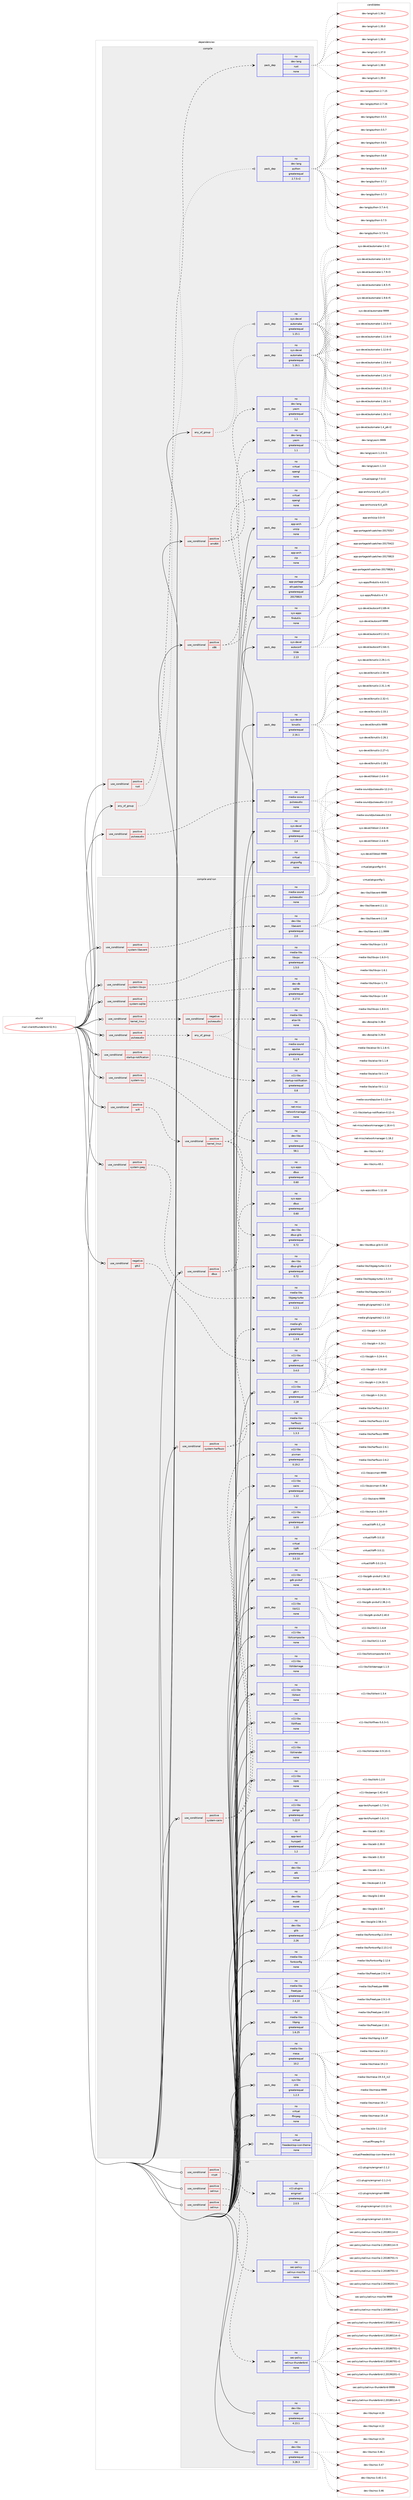 digraph prolog {

# *************
# Graph options
# *************

newrank=true;
concentrate=true;
compound=true;
graph [rankdir=LR,fontname=Helvetica,fontsize=10,ranksep=1.5];#, ranksep=2.5, nodesep=0.2];
edge  [arrowhead=vee];
node  [fontname=Helvetica,fontsize=10];

# **********
# The ebuild
# **********

subgraph cluster_leftcol {
color=gray;
rank=same;
label=<<i>ebuild</i>>;
id [label="mail-client/thunderbird-52.9.1", color=red, width=4, href="../mail-client/thunderbird-52.9.1.svg"];
}

# ****************
# The dependencies
# ****************

subgraph cluster_midcol {
color=gray;
label=<<i>dependencies</i>>;
subgraph cluster_compile {
fillcolor="#eeeeee";
style=filled;
label=<<i>compile</i>>;
subgraph any12960 {
dependency772017 [label=<<TABLE BORDER="0" CELLBORDER="1" CELLSPACING="0" CELLPADDING="4"><TR><TD CELLPADDING="10">any_of_group</TD></TR></TABLE>>, shape=none, color=red];subgraph pack570422 {
dependency772018 [label=<<TABLE BORDER="0" CELLBORDER="1" CELLSPACING="0" CELLPADDING="4" WIDTH="220"><TR><TD ROWSPAN="6" CELLPADDING="30">pack_dep</TD></TR><TR><TD WIDTH="110">no</TD></TR><TR><TD>dev-lang</TD></TR><TR><TD>python</TD></TR><TR><TD>greaterequal</TD></TR><TR><TD>2.7.5-r2</TD></TR></TABLE>>, shape=none, color=blue];
}
dependency772017:e -> dependency772018:w [weight=20,style="dotted",arrowhead="oinv"];
}
id:e -> dependency772017:w [weight=20,style="solid",arrowhead="vee"];
subgraph any12961 {
dependency772019 [label=<<TABLE BORDER="0" CELLBORDER="1" CELLSPACING="0" CELLPADDING="4"><TR><TD CELLPADDING="10">any_of_group</TD></TR></TABLE>>, shape=none, color=red];subgraph pack570423 {
dependency772020 [label=<<TABLE BORDER="0" CELLBORDER="1" CELLSPACING="0" CELLPADDING="4" WIDTH="220"><TR><TD ROWSPAN="6" CELLPADDING="30">pack_dep</TD></TR><TR><TD WIDTH="110">no</TD></TR><TR><TD>sys-devel</TD></TR><TR><TD>automake</TD></TR><TR><TD>greaterequal</TD></TR><TR><TD>1.16.1</TD></TR></TABLE>>, shape=none, color=blue];
}
dependency772019:e -> dependency772020:w [weight=20,style="dotted",arrowhead="oinv"];
subgraph pack570424 {
dependency772021 [label=<<TABLE BORDER="0" CELLBORDER="1" CELLSPACING="0" CELLPADDING="4" WIDTH="220"><TR><TD ROWSPAN="6" CELLPADDING="30">pack_dep</TD></TR><TR><TD WIDTH="110">no</TD></TR><TR><TD>sys-devel</TD></TR><TR><TD>automake</TD></TR><TR><TD>greaterequal</TD></TR><TR><TD>1.15.1</TD></TR></TABLE>>, shape=none, color=blue];
}
dependency772019:e -> dependency772021:w [weight=20,style="dotted",arrowhead="oinv"];
}
id:e -> dependency772019:w [weight=20,style="solid",arrowhead="vee"];
subgraph cond188229 {
dependency772022 [label=<<TABLE BORDER="0" CELLBORDER="1" CELLSPACING="0" CELLPADDING="4"><TR><TD ROWSPAN="3" CELLPADDING="10">use_conditional</TD></TR><TR><TD>positive</TD></TR><TR><TD>amd64</TD></TR></TABLE>>, shape=none, color=red];
subgraph pack570425 {
dependency772023 [label=<<TABLE BORDER="0" CELLBORDER="1" CELLSPACING="0" CELLPADDING="4" WIDTH="220"><TR><TD ROWSPAN="6" CELLPADDING="30">pack_dep</TD></TR><TR><TD WIDTH="110">no</TD></TR><TR><TD>dev-lang</TD></TR><TR><TD>yasm</TD></TR><TR><TD>greaterequal</TD></TR><TR><TD>1.1</TD></TR></TABLE>>, shape=none, color=blue];
}
dependency772022:e -> dependency772023:w [weight=20,style="dashed",arrowhead="vee"];
subgraph pack570426 {
dependency772024 [label=<<TABLE BORDER="0" CELLBORDER="1" CELLSPACING="0" CELLPADDING="4" WIDTH="220"><TR><TD ROWSPAN="6" CELLPADDING="30">pack_dep</TD></TR><TR><TD WIDTH="110">no</TD></TR><TR><TD>virtual</TD></TR><TR><TD>opengl</TD></TR><TR><TD>none</TD></TR><TR><TD></TD></TR></TABLE>>, shape=none, color=blue];
}
dependency772022:e -> dependency772024:w [weight=20,style="dashed",arrowhead="vee"];
}
id:e -> dependency772022:w [weight=20,style="solid",arrowhead="vee"];
subgraph cond188230 {
dependency772025 [label=<<TABLE BORDER="0" CELLBORDER="1" CELLSPACING="0" CELLPADDING="4"><TR><TD ROWSPAN="3" CELLPADDING="10">use_conditional</TD></TR><TR><TD>positive</TD></TR><TR><TD>pulseaudio</TD></TR></TABLE>>, shape=none, color=red];
subgraph pack570427 {
dependency772026 [label=<<TABLE BORDER="0" CELLBORDER="1" CELLSPACING="0" CELLPADDING="4" WIDTH="220"><TR><TD ROWSPAN="6" CELLPADDING="30">pack_dep</TD></TR><TR><TD WIDTH="110">no</TD></TR><TR><TD>media-sound</TD></TR><TR><TD>pulseaudio</TD></TR><TR><TD>none</TD></TR><TR><TD></TD></TR></TABLE>>, shape=none, color=blue];
}
dependency772025:e -> dependency772026:w [weight=20,style="dashed",arrowhead="vee"];
}
id:e -> dependency772025:w [weight=20,style="solid",arrowhead="vee"];
subgraph cond188231 {
dependency772027 [label=<<TABLE BORDER="0" CELLBORDER="1" CELLSPACING="0" CELLPADDING="4"><TR><TD ROWSPAN="3" CELLPADDING="10">use_conditional</TD></TR><TR><TD>positive</TD></TR><TR><TD>rust</TD></TR></TABLE>>, shape=none, color=red];
subgraph pack570428 {
dependency772028 [label=<<TABLE BORDER="0" CELLBORDER="1" CELLSPACING="0" CELLPADDING="4" WIDTH="220"><TR><TD ROWSPAN="6" CELLPADDING="30">pack_dep</TD></TR><TR><TD WIDTH="110">no</TD></TR><TR><TD>dev-lang</TD></TR><TR><TD>rust</TD></TR><TR><TD>none</TD></TR><TR><TD></TD></TR></TABLE>>, shape=none, color=blue];
}
dependency772027:e -> dependency772028:w [weight=20,style="dashed",arrowhead="vee"];
}
id:e -> dependency772027:w [weight=20,style="solid",arrowhead="vee"];
subgraph cond188232 {
dependency772029 [label=<<TABLE BORDER="0" CELLBORDER="1" CELLSPACING="0" CELLPADDING="4"><TR><TD ROWSPAN="3" CELLPADDING="10">use_conditional</TD></TR><TR><TD>positive</TD></TR><TR><TD>x86</TD></TR></TABLE>>, shape=none, color=red];
subgraph pack570429 {
dependency772030 [label=<<TABLE BORDER="0" CELLBORDER="1" CELLSPACING="0" CELLPADDING="4" WIDTH="220"><TR><TD ROWSPAN="6" CELLPADDING="30">pack_dep</TD></TR><TR><TD WIDTH="110">no</TD></TR><TR><TD>dev-lang</TD></TR><TR><TD>yasm</TD></TR><TR><TD>greaterequal</TD></TR><TR><TD>1.1</TD></TR></TABLE>>, shape=none, color=blue];
}
dependency772029:e -> dependency772030:w [weight=20,style="dashed",arrowhead="vee"];
subgraph pack570430 {
dependency772031 [label=<<TABLE BORDER="0" CELLBORDER="1" CELLSPACING="0" CELLPADDING="4" WIDTH="220"><TR><TD ROWSPAN="6" CELLPADDING="30">pack_dep</TD></TR><TR><TD WIDTH="110">no</TD></TR><TR><TD>virtual</TD></TR><TR><TD>opengl</TD></TR><TR><TD>none</TD></TR><TR><TD></TD></TR></TABLE>>, shape=none, color=blue];
}
dependency772029:e -> dependency772031:w [weight=20,style="dashed",arrowhead="vee"];
}
id:e -> dependency772029:w [weight=20,style="solid",arrowhead="vee"];
subgraph pack570431 {
dependency772032 [label=<<TABLE BORDER="0" CELLBORDER="1" CELLSPACING="0" CELLPADDING="4" WIDTH="220"><TR><TD ROWSPAN="6" CELLPADDING="30">pack_dep</TD></TR><TR><TD WIDTH="110">no</TD></TR><TR><TD>app-arch</TD></TR><TR><TD>unzip</TD></TR><TR><TD>none</TD></TR><TR><TD></TD></TR></TABLE>>, shape=none, color=blue];
}
id:e -> dependency772032:w [weight=20,style="solid",arrowhead="vee"];
subgraph pack570432 {
dependency772033 [label=<<TABLE BORDER="0" CELLBORDER="1" CELLSPACING="0" CELLPADDING="4" WIDTH="220"><TR><TD ROWSPAN="6" CELLPADDING="30">pack_dep</TD></TR><TR><TD WIDTH="110">no</TD></TR><TR><TD>app-arch</TD></TR><TR><TD>zip</TD></TR><TR><TD>none</TD></TR><TR><TD></TD></TR></TABLE>>, shape=none, color=blue];
}
id:e -> dependency772033:w [weight=20,style="solid",arrowhead="vee"];
subgraph pack570433 {
dependency772034 [label=<<TABLE BORDER="0" CELLBORDER="1" CELLSPACING="0" CELLPADDING="4" WIDTH="220"><TR><TD ROWSPAN="6" CELLPADDING="30">pack_dep</TD></TR><TR><TD WIDTH="110">no</TD></TR><TR><TD>app-portage</TD></TR><TR><TD>elt-patches</TD></TR><TR><TD>greaterequal</TD></TR><TR><TD>20170815</TD></TR></TABLE>>, shape=none, color=blue];
}
id:e -> dependency772034:w [weight=20,style="solid",arrowhead="vee"];
subgraph pack570434 {
dependency772035 [label=<<TABLE BORDER="0" CELLBORDER="1" CELLSPACING="0" CELLPADDING="4" WIDTH="220"><TR><TD ROWSPAN="6" CELLPADDING="30">pack_dep</TD></TR><TR><TD WIDTH="110">no</TD></TR><TR><TD>sys-apps</TD></TR><TR><TD>findutils</TD></TR><TR><TD>none</TD></TR><TR><TD></TD></TR></TABLE>>, shape=none, color=blue];
}
id:e -> dependency772035:w [weight=20,style="solid",arrowhead="vee"];
subgraph pack570435 {
dependency772036 [label=<<TABLE BORDER="0" CELLBORDER="1" CELLSPACING="0" CELLPADDING="4" WIDTH="220"><TR><TD ROWSPAN="6" CELLPADDING="30">pack_dep</TD></TR><TR><TD WIDTH="110">no</TD></TR><TR><TD>sys-devel</TD></TR><TR><TD>autoconf</TD></TR><TR><TD>tilde</TD></TR><TR><TD>2.13</TD></TR></TABLE>>, shape=none, color=blue];
}
id:e -> dependency772036:w [weight=20,style="solid",arrowhead="vee"];
subgraph pack570436 {
dependency772037 [label=<<TABLE BORDER="0" CELLBORDER="1" CELLSPACING="0" CELLPADDING="4" WIDTH="220"><TR><TD ROWSPAN="6" CELLPADDING="30">pack_dep</TD></TR><TR><TD WIDTH="110">no</TD></TR><TR><TD>sys-devel</TD></TR><TR><TD>binutils</TD></TR><TR><TD>greaterequal</TD></TR><TR><TD>2.16.1</TD></TR></TABLE>>, shape=none, color=blue];
}
id:e -> dependency772037:w [weight=20,style="solid",arrowhead="vee"];
subgraph pack570437 {
dependency772038 [label=<<TABLE BORDER="0" CELLBORDER="1" CELLSPACING="0" CELLPADDING="4" WIDTH="220"><TR><TD ROWSPAN="6" CELLPADDING="30">pack_dep</TD></TR><TR><TD WIDTH="110">no</TD></TR><TR><TD>sys-devel</TD></TR><TR><TD>libtool</TD></TR><TR><TD>greaterequal</TD></TR><TR><TD>2.4</TD></TR></TABLE>>, shape=none, color=blue];
}
id:e -> dependency772038:w [weight=20,style="solid",arrowhead="vee"];
subgraph pack570438 {
dependency772039 [label=<<TABLE BORDER="0" CELLBORDER="1" CELLSPACING="0" CELLPADDING="4" WIDTH="220"><TR><TD ROWSPAN="6" CELLPADDING="30">pack_dep</TD></TR><TR><TD WIDTH="110">no</TD></TR><TR><TD>virtual</TD></TR><TR><TD>pkgconfig</TD></TR><TR><TD>none</TD></TR><TR><TD></TD></TR></TABLE>>, shape=none, color=blue];
}
id:e -> dependency772039:w [weight=20,style="solid",arrowhead="vee"];
}
subgraph cluster_compileandrun {
fillcolor="#eeeeee";
style=filled;
label=<<i>compile and run</i>>;
subgraph cond188233 {
dependency772040 [label=<<TABLE BORDER="0" CELLBORDER="1" CELLSPACING="0" CELLPADDING="4"><TR><TD ROWSPAN="3" CELLPADDING="10">use_conditional</TD></TR><TR><TD>negative</TD></TR><TR><TD>gtk2</TD></TR></TABLE>>, shape=none, color=red];
subgraph pack570439 {
dependency772041 [label=<<TABLE BORDER="0" CELLBORDER="1" CELLSPACING="0" CELLPADDING="4" WIDTH="220"><TR><TD ROWSPAN="6" CELLPADDING="30">pack_dep</TD></TR><TR><TD WIDTH="110">no</TD></TR><TR><TD>x11-libs</TD></TR><TR><TD>gtk+</TD></TR><TR><TD>greaterequal</TD></TR><TR><TD>3.4.0</TD></TR></TABLE>>, shape=none, color=blue];
}
dependency772040:e -> dependency772041:w [weight=20,style="dashed",arrowhead="vee"];
}
id:e -> dependency772040:w [weight=20,style="solid",arrowhead="odotvee"];
subgraph cond188234 {
dependency772042 [label=<<TABLE BORDER="0" CELLBORDER="1" CELLSPACING="0" CELLPADDING="4"><TR><TD ROWSPAN="3" CELLPADDING="10">use_conditional</TD></TR><TR><TD>positive</TD></TR><TR><TD>dbus</TD></TR></TABLE>>, shape=none, color=red];
subgraph pack570440 {
dependency772043 [label=<<TABLE BORDER="0" CELLBORDER="1" CELLSPACING="0" CELLPADDING="4" WIDTH="220"><TR><TD ROWSPAN="6" CELLPADDING="30">pack_dep</TD></TR><TR><TD WIDTH="110">no</TD></TR><TR><TD>sys-apps</TD></TR><TR><TD>dbus</TD></TR><TR><TD>greaterequal</TD></TR><TR><TD>0.60</TD></TR></TABLE>>, shape=none, color=blue];
}
dependency772042:e -> dependency772043:w [weight=20,style="dashed",arrowhead="vee"];
subgraph pack570441 {
dependency772044 [label=<<TABLE BORDER="0" CELLBORDER="1" CELLSPACING="0" CELLPADDING="4" WIDTH="220"><TR><TD ROWSPAN="6" CELLPADDING="30">pack_dep</TD></TR><TR><TD WIDTH="110">no</TD></TR><TR><TD>dev-libs</TD></TR><TR><TD>dbus-glib</TD></TR><TR><TD>greaterequal</TD></TR><TR><TD>0.72</TD></TR></TABLE>>, shape=none, color=blue];
}
dependency772042:e -> dependency772044:w [weight=20,style="dashed",arrowhead="vee"];
}
id:e -> dependency772042:w [weight=20,style="solid",arrowhead="odotvee"];
subgraph cond188235 {
dependency772045 [label=<<TABLE BORDER="0" CELLBORDER="1" CELLSPACING="0" CELLPADDING="4"><TR><TD ROWSPAN="3" CELLPADDING="10">use_conditional</TD></TR><TR><TD>positive</TD></TR><TR><TD>kernel_linux</TD></TR></TABLE>>, shape=none, color=red];
subgraph cond188236 {
dependency772046 [label=<<TABLE BORDER="0" CELLBORDER="1" CELLSPACING="0" CELLPADDING="4"><TR><TD ROWSPAN="3" CELLPADDING="10">use_conditional</TD></TR><TR><TD>negative</TD></TR><TR><TD>pulseaudio</TD></TR></TABLE>>, shape=none, color=red];
subgraph pack570442 {
dependency772047 [label=<<TABLE BORDER="0" CELLBORDER="1" CELLSPACING="0" CELLPADDING="4" WIDTH="220"><TR><TD ROWSPAN="6" CELLPADDING="30">pack_dep</TD></TR><TR><TD WIDTH="110">no</TD></TR><TR><TD>media-libs</TD></TR><TR><TD>alsa-lib</TD></TR><TR><TD>none</TD></TR><TR><TD></TD></TR></TABLE>>, shape=none, color=blue];
}
dependency772046:e -> dependency772047:w [weight=20,style="dashed",arrowhead="vee"];
}
dependency772045:e -> dependency772046:w [weight=20,style="dashed",arrowhead="vee"];
}
id:e -> dependency772045:w [weight=20,style="solid",arrowhead="odotvee"];
subgraph cond188237 {
dependency772048 [label=<<TABLE BORDER="0" CELLBORDER="1" CELLSPACING="0" CELLPADDING="4"><TR><TD ROWSPAN="3" CELLPADDING="10">use_conditional</TD></TR><TR><TD>positive</TD></TR><TR><TD>pulseaudio</TD></TR></TABLE>>, shape=none, color=red];
subgraph any12962 {
dependency772049 [label=<<TABLE BORDER="0" CELLBORDER="1" CELLSPACING="0" CELLPADDING="4"><TR><TD CELLPADDING="10">any_of_group</TD></TR></TABLE>>, shape=none, color=red];subgraph pack570443 {
dependency772050 [label=<<TABLE BORDER="0" CELLBORDER="1" CELLSPACING="0" CELLPADDING="4" WIDTH="220"><TR><TD ROWSPAN="6" CELLPADDING="30">pack_dep</TD></TR><TR><TD WIDTH="110">no</TD></TR><TR><TD>media-sound</TD></TR><TR><TD>pulseaudio</TD></TR><TR><TD>none</TD></TR><TR><TD></TD></TR></TABLE>>, shape=none, color=blue];
}
dependency772049:e -> dependency772050:w [weight=20,style="dotted",arrowhead="oinv"];
subgraph pack570444 {
dependency772051 [label=<<TABLE BORDER="0" CELLBORDER="1" CELLSPACING="0" CELLPADDING="4" WIDTH="220"><TR><TD ROWSPAN="6" CELLPADDING="30">pack_dep</TD></TR><TR><TD WIDTH="110">no</TD></TR><TR><TD>media-sound</TD></TR><TR><TD>apulse</TD></TR><TR><TD>greaterequal</TD></TR><TR><TD>0.1.9</TD></TR></TABLE>>, shape=none, color=blue];
}
dependency772049:e -> dependency772051:w [weight=20,style="dotted",arrowhead="oinv"];
}
dependency772048:e -> dependency772049:w [weight=20,style="dashed",arrowhead="vee"];
}
id:e -> dependency772048:w [weight=20,style="solid",arrowhead="odotvee"];
subgraph cond188238 {
dependency772052 [label=<<TABLE BORDER="0" CELLBORDER="1" CELLSPACING="0" CELLPADDING="4"><TR><TD ROWSPAN="3" CELLPADDING="10">use_conditional</TD></TR><TR><TD>positive</TD></TR><TR><TD>startup-notification</TD></TR></TABLE>>, shape=none, color=red];
subgraph pack570445 {
dependency772053 [label=<<TABLE BORDER="0" CELLBORDER="1" CELLSPACING="0" CELLPADDING="4" WIDTH="220"><TR><TD ROWSPAN="6" CELLPADDING="30">pack_dep</TD></TR><TR><TD WIDTH="110">no</TD></TR><TR><TD>x11-libs</TD></TR><TR><TD>startup-notification</TD></TR><TR><TD>greaterequal</TD></TR><TR><TD>0.8</TD></TR></TABLE>>, shape=none, color=blue];
}
dependency772052:e -> dependency772053:w [weight=20,style="dashed",arrowhead="vee"];
}
id:e -> dependency772052:w [weight=20,style="solid",arrowhead="odotvee"];
subgraph cond188239 {
dependency772054 [label=<<TABLE BORDER="0" CELLBORDER="1" CELLSPACING="0" CELLPADDING="4"><TR><TD ROWSPAN="3" CELLPADDING="10">use_conditional</TD></TR><TR><TD>positive</TD></TR><TR><TD>system-cairo</TD></TR></TABLE>>, shape=none, color=red];
subgraph pack570446 {
dependency772055 [label=<<TABLE BORDER="0" CELLBORDER="1" CELLSPACING="0" CELLPADDING="4" WIDTH="220"><TR><TD ROWSPAN="6" CELLPADDING="30">pack_dep</TD></TR><TR><TD WIDTH="110">no</TD></TR><TR><TD>x11-libs</TD></TR><TR><TD>cairo</TD></TR><TR><TD>greaterequal</TD></TR><TR><TD>1.12</TD></TR></TABLE>>, shape=none, color=blue];
}
dependency772054:e -> dependency772055:w [weight=20,style="dashed",arrowhead="vee"];
subgraph pack570447 {
dependency772056 [label=<<TABLE BORDER="0" CELLBORDER="1" CELLSPACING="0" CELLPADDING="4" WIDTH="220"><TR><TD ROWSPAN="6" CELLPADDING="30">pack_dep</TD></TR><TR><TD WIDTH="110">no</TD></TR><TR><TD>x11-libs</TD></TR><TR><TD>pixman</TD></TR><TR><TD>greaterequal</TD></TR><TR><TD>0.19.2</TD></TR></TABLE>>, shape=none, color=blue];
}
dependency772054:e -> dependency772056:w [weight=20,style="dashed",arrowhead="vee"];
}
id:e -> dependency772054:w [weight=20,style="solid",arrowhead="odotvee"];
subgraph cond188240 {
dependency772057 [label=<<TABLE BORDER="0" CELLBORDER="1" CELLSPACING="0" CELLPADDING="4"><TR><TD ROWSPAN="3" CELLPADDING="10">use_conditional</TD></TR><TR><TD>positive</TD></TR><TR><TD>system-harfbuzz</TD></TR></TABLE>>, shape=none, color=red];
subgraph pack570448 {
dependency772058 [label=<<TABLE BORDER="0" CELLBORDER="1" CELLSPACING="0" CELLPADDING="4" WIDTH="220"><TR><TD ROWSPAN="6" CELLPADDING="30">pack_dep</TD></TR><TR><TD WIDTH="110">no</TD></TR><TR><TD>media-libs</TD></TR><TR><TD>harfbuzz</TD></TR><TR><TD>greaterequal</TD></TR><TR><TD>1.3.3</TD></TR></TABLE>>, shape=none, color=blue];
}
dependency772057:e -> dependency772058:w [weight=20,style="dashed",arrowhead="vee"];
subgraph pack570449 {
dependency772059 [label=<<TABLE BORDER="0" CELLBORDER="1" CELLSPACING="0" CELLPADDING="4" WIDTH="220"><TR><TD ROWSPAN="6" CELLPADDING="30">pack_dep</TD></TR><TR><TD WIDTH="110">no</TD></TR><TR><TD>media-gfx</TD></TR><TR><TD>graphite2</TD></TR><TR><TD>greaterequal</TD></TR><TR><TD>1.3.8</TD></TR></TABLE>>, shape=none, color=blue];
}
dependency772057:e -> dependency772059:w [weight=20,style="dashed",arrowhead="vee"];
}
id:e -> dependency772057:w [weight=20,style="solid",arrowhead="odotvee"];
subgraph cond188241 {
dependency772060 [label=<<TABLE BORDER="0" CELLBORDER="1" CELLSPACING="0" CELLPADDING="4"><TR><TD ROWSPAN="3" CELLPADDING="10">use_conditional</TD></TR><TR><TD>positive</TD></TR><TR><TD>system-icu</TD></TR></TABLE>>, shape=none, color=red];
subgraph pack570450 {
dependency772061 [label=<<TABLE BORDER="0" CELLBORDER="1" CELLSPACING="0" CELLPADDING="4" WIDTH="220"><TR><TD ROWSPAN="6" CELLPADDING="30">pack_dep</TD></TR><TR><TD WIDTH="110">no</TD></TR><TR><TD>dev-libs</TD></TR><TR><TD>icu</TD></TR><TR><TD>greaterequal</TD></TR><TR><TD>58.1</TD></TR></TABLE>>, shape=none, color=blue];
}
dependency772060:e -> dependency772061:w [weight=20,style="dashed",arrowhead="vee"];
}
id:e -> dependency772060:w [weight=20,style="solid",arrowhead="odotvee"];
subgraph cond188242 {
dependency772062 [label=<<TABLE BORDER="0" CELLBORDER="1" CELLSPACING="0" CELLPADDING="4"><TR><TD ROWSPAN="3" CELLPADDING="10">use_conditional</TD></TR><TR><TD>positive</TD></TR><TR><TD>system-jpeg</TD></TR></TABLE>>, shape=none, color=red];
subgraph pack570451 {
dependency772063 [label=<<TABLE BORDER="0" CELLBORDER="1" CELLSPACING="0" CELLPADDING="4" WIDTH="220"><TR><TD ROWSPAN="6" CELLPADDING="30">pack_dep</TD></TR><TR><TD WIDTH="110">no</TD></TR><TR><TD>media-libs</TD></TR><TR><TD>libjpeg-turbo</TD></TR><TR><TD>greaterequal</TD></TR><TR><TD>1.2.1</TD></TR></TABLE>>, shape=none, color=blue];
}
dependency772062:e -> dependency772063:w [weight=20,style="dashed",arrowhead="vee"];
}
id:e -> dependency772062:w [weight=20,style="solid",arrowhead="odotvee"];
subgraph cond188243 {
dependency772064 [label=<<TABLE BORDER="0" CELLBORDER="1" CELLSPACING="0" CELLPADDING="4"><TR><TD ROWSPAN="3" CELLPADDING="10">use_conditional</TD></TR><TR><TD>positive</TD></TR><TR><TD>system-libevent</TD></TR></TABLE>>, shape=none, color=red];
subgraph pack570452 {
dependency772065 [label=<<TABLE BORDER="0" CELLBORDER="1" CELLSPACING="0" CELLPADDING="4" WIDTH="220"><TR><TD ROWSPAN="6" CELLPADDING="30">pack_dep</TD></TR><TR><TD WIDTH="110">no</TD></TR><TR><TD>dev-libs</TD></TR><TR><TD>libevent</TD></TR><TR><TD>greaterequal</TD></TR><TR><TD>2.0</TD></TR></TABLE>>, shape=none, color=blue];
}
dependency772064:e -> dependency772065:w [weight=20,style="dashed",arrowhead="vee"];
}
id:e -> dependency772064:w [weight=20,style="solid",arrowhead="odotvee"];
subgraph cond188244 {
dependency772066 [label=<<TABLE BORDER="0" CELLBORDER="1" CELLSPACING="0" CELLPADDING="4"><TR><TD ROWSPAN="3" CELLPADDING="10">use_conditional</TD></TR><TR><TD>positive</TD></TR><TR><TD>system-libvpx</TD></TR></TABLE>>, shape=none, color=red];
subgraph pack570453 {
dependency772067 [label=<<TABLE BORDER="0" CELLBORDER="1" CELLSPACING="0" CELLPADDING="4" WIDTH="220"><TR><TD ROWSPAN="6" CELLPADDING="30">pack_dep</TD></TR><TR><TD WIDTH="110">no</TD></TR><TR><TD>media-libs</TD></TR><TR><TD>libvpx</TD></TR><TR><TD>greaterequal</TD></TR><TR><TD>1.5.0</TD></TR></TABLE>>, shape=none, color=blue];
}
dependency772066:e -> dependency772067:w [weight=20,style="dashed",arrowhead="vee"];
}
id:e -> dependency772066:w [weight=20,style="solid",arrowhead="odotvee"];
subgraph cond188245 {
dependency772068 [label=<<TABLE BORDER="0" CELLBORDER="1" CELLSPACING="0" CELLPADDING="4"><TR><TD ROWSPAN="3" CELLPADDING="10">use_conditional</TD></TR><TR><TD>positive</TD></TR><TR><TD>system-sqlite</TD></TR></TABLE>>, shape=none, color=red];
subgraph pack570454 {
dependency772069 [label=<<TABLE BORDER="0" CELLBORDER="1" CELLSPACING="0" CELLPADDING="4" WIDTH="220"><TR><TD ROWSPAN="6" CELLPADDING="30">pack_dep</TD></TR><TR><TD WIDTH="110">no</TD></TR><TR><TD>dev-db</TD></TR><TR><TD>sqlite</TD></TR><TR><TD>greaterequal</TD></TR><TR><TD>3.17.0</TD></TR></TABLE>>, shape=none, color=blue];
}
dependency772068:e -> dependency772069:w [weight=20,style="dashed",arrowhead="vee"];
}
id:e -> dependency772068:w [weight=20,style="solid",arrowhead="odotvee"];
subgraph cond188246 {
dependency772070 [label=<<TABLE BORDER="0" CELLBORDER="1" CELLSPACING="0" CELLPADDING="4"><TR><TD ROWSPAN="3" CELLPADDING="10">use_conditional</TD></TR><TR><TD>positive</TD></TR><TR><TD>wifi</TD></TR></TABLE>>, shape=none, color=red];
subgraph cond188247 {
dependency772071 [label=<<TABLE BORDER="0" CELLBORDER="1" CELLSPACING="0" CELLPADDING="4"><TR><TD ROWSPAN="3" CELLPADDING="10">use_conditional</TD></TR><TR><TD>positive</TD></TR><TR><TD>kernel_linux</TD></TR></TABLE>>, shape=none, color=red];
subgraph pack570455 {
dependency772072 [label=<<TABLE BORDER="0" CELLBORDER="1" CELLSPACING="0" CELLPADDING="4" WIDTH="220"><TR><TD ROWSPAN="6" CELLPADDING="30">pack_dep</TD></TR><TR><TD WIDTH="110">no</TD></TR><TR><TD>sys-apps</TD></TR><TR><TD>dbus</TD></TR><TR><TD>greaterequal</TD></TR><TR><TD>0.60</TD></TR></TABLE>>, shape=none, color=blue];
}
dependency772071:e -> dependency772072:w [weight=20,style="dashed",arrowhead="vee"];
subgraph pack570456 {
dependency772073 [label=<<TABLE BORDER="0" CELLBORDER="1" CELLSPACING="0" CELLPADDING="4" WIDTH="220"><TR><TD ROWSPAN="6" CELLPADDING="30">pack_dep</TD></TR><TR><TD WIDTH="110">no</TD></TR><TR><TD>dev-libs</TD></TR><TR><TD>dbus-glib</TD></TR><TR><TD>greaterequal</TD></TR><TR><TD>0.72</TD></TR></TABLE>>, shape=none, color=blue];
}
dependency772071:e -> dependency772073:w [weight=20,style="dashed",arrowhead="vee"];
subgraph pack570457 {
dependency772074 [label=<<TABLE BORDER="0" CELLBORDER="1" CELLSPACING="0" CELLPADDING="4" WIDTH="220"><TR><TD ROWSPAN="6" CELLPADDING="30">pack_dep</TD></TR><TR><TD WIDTH="110">no</TD></TR><TR><TD>net-misc</TD></TR><TR><TD>networkmanager</TD></TR><TR><TD>none</TD></TR><TR><TD></TD></TR></TABLE>>, shape=none, color=blue];
}
dependency772071:e -> dependency772074:w [weight=20,style="dashed",arrowhead="vee"];
}
dependency772070:e -> dependency772071:w [weight=20,style="dashed",arrowhead="vee"];
}
id:e -> dependency772070:w [weight=20,style="solid",arrowhead="odotvee"];
subgraph pack570458 {
dependency772075 [label=<<TABLE BORDER="0" CELLBORDER="1" CELLSPACING="0" CELLPADDING="4" WIDTH="220"><TR><TD ROWSPAN="6" CELLPADDING="30">pack_dep</TD></TR><TR><TD WIDTH="110">no</TD></TR><TR><TD>app-text</TD></TR><TR><TD>hunspell</TD></TR><TR><TD>greaterequal</TD></TR><TR><TD>1.2</TD></TR></TABLE>>, shape=none, color=blue];
}
id:e -> dependency772075:w [weight=20,style="solid",arrowhead="odotvee"];
subgraph pack570459 {
dependency772076 [label=<<TABLE BORDER="0" CELLBORDER="1" CELLSPACING="0" CELLPADDING="4" WIDTH="220"><TR><TD ROWSPAN="6" CELLPADDING="30">pack_dep</TD></TR><TR><TD WIDTH="110">no</TD></TR><TR><TD>dev-libs</TD></TR><TR><TD>atk</TD></TR><TR><TD>none</TD></TR><TR><TD></TD></TR></TABLE>>, shape=none, color=blue];
}
id:e -> dependency772076:w [weight=20,style="solid",arrowhead="odotvee"];
subgraph pack570460 {
dependency772077 [label=<<TABLE BORDER="0" CELLBORDER="1" CELLSPACING="0" CELLPADDING="4" WIDTH="220"><TR><TD ROWSPAN="6" CELLPADDING="30">pack_dep</TD></TR><TR><TD WIDTH="110">no</TD></TR><TR><TD>dev-libs</TD></TR><TR><TD>expat</TD></TR><TR><TD>none</TD></TR><TR><TD></TD></TR></TABLE>>, shape=none, color=blue];
}
id:e -> dependency772077:w [weight=20,style="solid",arrowhead="odotvee"];
subgraph pack570461 {
dependency772078 [label=<<TABLE BORDER="0" CELLBORDER="1" CELLSPACING="0" CELLPADDING="4" WIDTH="220"><TR><TD ROWSPAN="6" CELLPADDING="30">pack_dep</TD></TR><TR><TD WIDTH="110">no</TD></TR><TR><TD>dev-libs</TD></TR><TR><TD>glib</TD></TR><TR><TD>greaterequal</TD></TR><TR><TD>2.26</TD></TR></TABLE>>, shape=none, color=blue];
}
id:e -> dependency772078:w [weight=20,style="solid",arrowhead="odotvee"];
subgraph pack570462 {
dependency772079 [label=<<TABLE BORDER="0" CELLBORDER="1" CELLSPACING="0" CELLPADDING="4" WIDTH="220"><TR><TD ROWSPAN="6" CELLPADDING="30">pack_dep</TD></TR><TR><TD WIDTH="110">no</TD></TR><TR><TD>media-libs</TD></TR><TR><TD>fontconfig</TD></TR><TR><TD>none</TD></TR><TR><TD></TD></TR></TABLE>>, shape=none, color=blue];
}
id:e -> dependency772079:w [weight=20,style="solid",arrowhead="odotvee"];
subgraph pack570463 {
dependency772080 [label=<<TABLE BORDER="0" CELLBORDER="1" CELLSPACING="0" CELLPADDING="4" WIDTH="220"><TR><TD ROWSPAN="6" CELLPADDING="30">pack_dep</TD></TR><TR><TD WIDTH="110">no</TD></TR><TR><TD>media-libs</TD></TR><TR><TD>freetype</TD></TR><TR><TD>greaterequal</TD></TR><TR><TD>2.4.10</TD></TR></TABLE>>, shape=none, color=blue];
}
id:e -> dependency772080:w [weight=20,style="solid",arrowhead="odotvee"];
subgraph pack570464 {
dependency772081 [label=<<TABLE BORDER="0" CELLBORDER="1" CELLSPACING="0" CELLPADDING="4" WIDTH="220"><TR><TD ROWSPAN="6" CELLPADDING="30">pack_dep</TD></TR><TR><TD WIDTH="110">no</TD></TR><TR><TD>media-libs</TD></TR><TR><TD>libpng</TD></TR><TR><TD>greaterequal</TD></TR><TR><TD>1.6.25</TD></TR></TABLE>>, shape=none, color=blue];
}
id:e -> dependency772081:w [weight=20,style="solid",arrowhead="odotvee"];
subgraph pack570465 {
dependency772082 [label=<<TABLE BORDER="0" CELLBORDER="1" CELLSPACING="0" CELLPADDING="4" WIDTH="220"><TR><TD ROWSPAN="6" CELLPADDING="30">pack_dep</TD></TR><TR><TD WIDTH="110">no</TD></TR><TR><TD>media-libs</TD></TR><TR><TD>mesa</TD></TR><TR><TD>greaterequal</TD></TR><TR><TD>10.2</TD></TR></TABLE>>, shape=none, color=blue];
}
id:e -> dependency772082:w [weight=20,style="solid",arrowhead="odotvee"];
subgraph pack570466 {
dependency772083 [label=<<TABLE BORDER="0" CELLBORDER="1" CELLSPACING="0" CELLPADDING="4" WIDTH="220"><TR><TD ROWSPAN="6" CELLPADDING="30">pack_dep</TD></TR><TR><TD WIDTH="110">no</TD></TR><TR><TD>sys-libs</TD></TR><TR><TD>zlib</TD></TR><TR><TD>greaterequal</TD></TR><TR><TD>1.2.3</TD></TR></TABLE>>, shape=none, color=blue];
}
id:e -> dependency772083:w [weight=20,style="solid",arrowhead="odotvee"];
subgraph pack570467 {
dependency772084 [label=<<TABLE BORDER="0" CELLBORDER="1" CELLSPACING="0" CELLPADDING="4" WIDTH="220"><TR><TD ROWSPAN="6" CELLPADDING="30">pack_dep</TD></TR><TR><TD WIDTH="110">no</TD></TR><TR><TD>virtual</TD></TR><TR><TD>ffmpeg</TD></TR><TR><TD>none</TD></TR><TR><TD></TD></TR></TABLE>>, shape=none, color=blue];
}
id:e -> dependency772084:w [weight=20,style="solid",arrowhead="odotvee"];
subgraph pack570468 {
dependency772085 [label=<<TABLE BORDER="0" CELLBORDER="1" CELLSPACING="0" CELLPADDING="4" WIDTH="220"><TR><TD ROWSPAN="6" CELLPADDING="30">pack_dep</TD></TR><TR><TD WIDTH="110">no</TD></TR><TR><TD>virtual</TD></TR><TR><TD>freedesktop-icon-theme</TD></TR><TR><TD>none</TD></TR><TR><TD></TD></TR></TABLE>>, shape=none, color=blue];
}
id:e -> dependency772085:w [weight=20,style="solid",arrowhead="odotvee"];
subgraph pack570469 {
dependency772086 [label=<<TABLE BORDER="0" CELLBORDER="1" CELLSPACING="0" CELLPADDING="4" WIDTH="220"><TR><TD ROWSPAN="6" CELLPADDING="30">pack_dep</TD></TR><TR><TD WIDTH="110">no</TD></TR><TR><TD>virtual</TD></TR><TR><TD>libffi</TD></TR><TR><TD>greaterequal</TD></TR><TR><TD>3.0.10</TD></TR></TABLE>>, shape=none, color=blue];
}
id:e -> dependency772086:w [weight=20,style="solid",arrowhead="odotvee"];
subgraph pack570470 {
dependency772087 [label=<<TABLE BORDER="0" CELLBORDER="1" CELLSPACING="0" CELLPADDING="4" WIDTH="220"><TR><TD ROWSPAN="6" CELLPADDING="30">pack_dep</TD></TR><TR><TD WIDTH="110">no</TD></TR><TR><TD>x11-libs</TD></TR><TR><TD>cairo</TD></TR><TR><TD>greaterequal</TD></TR><TR><TD>1.10</TD></TR></TABLE>>, shape=none, color=blue];
}
id:e -> dependency772087:w [weight=20,style="solid",arrowhead="odotvee"];
subgraph pack570471 {
dependency772088 [label=<<TABLE BORDER="0" CELLBORDER="1" CELLSPACING="0" CELLPADDING="4" WIDTH="220"><TR><TD ROWSPAN="6" CELLPADDING="30">pack_dep</TD></TR><TR><TD WIDTH="110">no</TD></TR><TR><TD>x11-libs</TD></TR><TR><TD>gdk-pixbuf</TD></TR><TR><TD>none</TD></TR><TR><TD></TD></TR></TABLE>>, shape=none, color=blue];
}
id:e -> dependency772088:w [weight=20,style="solid",arrowhead="odotvee"];
subgraph pack570472 {
dependency772089 [label=<<TABLE BORDER="0" CELLBORDER="1" CELLSPACING="0" CELLPADDING="4" WIDTH="220"><TR><TD ROWSPAN="6" CELLPADDING="30">pack_dep</TD></TR><TR><TD WIDTH="110">no</TD></TR><TR><TD>x11-libs</TD></TR><TR><TD>gtk+</TD></TR><TR><TD>greaterequal</TD></TR><TR><TD>2.18</TD></TR></TABLE>>, shape=none, color=blue];
}
id:e -> dependency772089:w [weight=20,style="solid",arrowhead="odotvee"];
subgraph pack570473 {
dependency772090 [label=<<TABLE BORDER="0" CELLBORDER="1" CELLSPACING="0" CELLPADDING="4" WIDTH="220"><TR><TD ROWSPAN="6" CELLPADDING="30">pack_dep</TD></TR><TR><TD WIDTH="110">no</TD></TR><TR><TD>x11-libs</TD></TR><TR><TD>libX11</TD></TR><TR><TD>none</TD></TR><TR><TD></TD></TR></TABLE>>, shape=none, color=blue];
}
id:e -> dependency772090:w [weight=20,style="solid",arrowhead="odotvee"];
subgraph pack570474 {
dependency772091 [label=<<TABLE BORDER="0" CELLBORDER="1" CELLSPACING="0" CELLPADDING="4" WIDTH="220"><TR><TD ROWSPAN="6" CELLPADDING="30">pack_dep</TD></TR><TR><TD WIDTH="110">no</TD></TR><TR><TD>x11-libs</TD></TR><TR><TD>libXcomposite</TD></TR><TR><TD>none</TD></TR><TR><TD></TD></TR></TABLE>>, shape=none, color=blue];
}
id:e -> dependency772091:w [weight=20,style="solid",arrowhead="odotvee"];
subgraph pack570475 {
dependency772092 [label=<<TABLE BORDER="0" CELLBORDER="1" CELLSPACING="0" CELLPADDING="4" WIDTH="220"><TR><TD ROWSPAN="6" CELLPADDING="30">pack_dep</TD></TR><TR><TD WIDTH="110">no</TD></TR><TR><TD>x11-libs</TD></TR><TR><TD>libXdamage</TD></TR><TR><TD>none</TD></TR><TR><TD></TD></TR></TABLE>>, shape=none, color=blue];
}
id:e -> dependency772092:w [weight=20,style="solid",arrowhead="odotvee"];
subgraph pack570476 {
dependency772093 [label=<<TABLE BORDER="0" CELLBORDER="1" CELLSPACING="0" CELLPADDING="4" WIDTH="220"><TR><TD ROWSPAN="6" CELLPADDING="30">pack_dep</TD></TR><TR><TD WIDTH="110">no</TD></TR><TR><TD>x11-libs</TD></TR><TR><TD>libXext</TD></TR><TR><TD>none</TD></TR><TR><TD></TD></TR></TABLE>>, shape=none, color=blue];
}
id:e -> dependency772093:w [weight=20,style="solid",arrowhead="odotvee"];
subgraph pack570477 {
dependency772094 [label=<<TABLE BORDER="0" CELLBORDER="1" CELLSPACING="0" CELLPADDING="4" WIDTH="220"><TR><TD ROWSPAN="6" CELLPADDING="30">pack_dep</TD></TR><TR><TD WIDTH="110">no</TD></TR><TR><TD>x11-libs</TD></TR><TR><TD>libXfixes</TD></TR><TR><TD>none</TD></TR><TR><TD></TD></TR></TABLE>>, shape=none, color=blue];
}
id:e -> dependency772094:w [weight=20,style="solid",arrowhead="odotvee"];
subgraph pack570478 {
dependency772095 [label=<<TABLE BORDER="0" CELLBORDER="1" CELLSPACING="0" CELLPADDING="4" WIDTH="220"><TR><TD ROWSPAN="6" CELLPADDING="30">pack_dep</TD></TR><TR><TD WIDTH="110">no</TD></TR><TR><TD>x11-libs</TD></TR><TR><TD>libXrender</TD></TR><TR><TD>none</TD></TR><TR><TD></TD></TR></TABLE>>, shape=none, color=blue];
}
id:e -> dependency772095:w [weight=20,style="solid",arrowhead="odotvee"];
subgraph pack570479 {
dependency772096 [label=<<TABLE BORDER="0" CELLBORDER="1" CELLSPACING="0" CELLPADDING="4" WIDTH="220"><TR><TD ROWSPAN="6" CELLPADDING="30">pack_dep</TD></TR><TR><TD WIDTH="110">no</TD></TR><TR><TD>x11-libs</TD></TR><TR><TD>libXt</TD></TR><TR><TD>none</TD></TR><TR><TD></TD></TR></TABLE>>, shape=none, color=blue];
}
id:e -> dependency772096:w [weight=20,style="solid",arrowhead="odotvee"];
subgraph pack570480 {
dependency772097 [label=<<TABLE BORDER="0" CELLBORDER="1" CELLSPACING="0" CELLPADDING="4" WIDTH="220"><TR><TD ROWSPAN="6" CELLPADDING="30">pack_dep</TD></TR><TR><TD WIDTH="110">no</TD></TR><TR><TD>x11-libs</TD></TR><TR><TD>pango</TD></TR><TR><TD>greaterequal</TD></TR><TR><TD>1.22.0</TD></TR></TABLE>>, shape=none, color=blue];
}
id:e -> dependency772097:w [weight=20,style="solid",arrowhead="odotvee"];
}
subgraph cluster_run {
fillcolor="#eeeeee";
style=filled;
label=<<i>run</i>>;
subgraph cond188248 {
dependency772098 [label=<<TABLE BORDER="0" CELLBORDER="1" CELLSPACING="0" CELLPADDING="4"><TR><TD ROWSPAN="3" CELLPADDING="10">use_conditional</TD></TR><TR><TD>positive</TD></TR><TR><TD>crypt</TD></TR></TABLE>>, shape=none, color=red];
subgraph pack570481 {
dependency772099 [label=<<TABLE BORDER="0" CELLBORDER="1" CELLSPACING="0" CELLPADDING="4" WIDTH="220"><TR><TD ROWSPAN="6" CELLPADDING="30">pack_dep</TD></TR><TR><TD WIDTH="110">no</TD></TR><TR><TD>x11-plugins</TD></TR><TR><TD>enigmail</TD></TR><TR><TD>greaterequal</TD></TR><TR><TD>2.0.5</TD></TR></TABLE>>, shape=none, color=blue];
}
dependency772098:e -> dependency772099:w [weight=20,style="dashed",arrowhead="vee"];
}
id:e -> dependency772098:w [weight=20,style="solid",arrowhead="odot"];
subgraph cond188249 {
dependency772100 [label=<<TABLE BORDER="0" CELLBORDER="1" CELLSPACING="0" CELLPADDING="4"><TR><TD ROWSPAN="3" CELLPADDING="10">use_conditional</TD></TR><TR><TD>positive</TD></TR><TR><TD>selinux</TD></TR></TABLE>>, shape=none, color=red];
subgraph pack570482 {
dependency772101 [label=<<TABLE BORDER="0" CELLBORDER="1" CELLSPACING="0" CELLPADDING="4" WIDTH="220"><TR><TD ROWSPAN="6" CELLPADDING="30">pack_dep</TD></TR><TR><TD WIDTH="110">no</TD></TR><TR><TD>sec-policy</TD></TR><TR><TD>selinux-mozilla</TD></TR><TR><TD>none</TD></TR><TR><TD></TD></TR></TABLE>>, shape=none, color=blue];
}
dependency772100:e -> dependency772101:w [weight=20,style="dashed",arrowhead="vee"];
}
id:e -> dependency772100:w [weight=20,style="solid",arrowhead="odot"];
subgraph cond188250 {
dependency772102 [label=<<TABLE BORDER="0" CELLBORDER="1" CELLSPACING="0" CELLPADDING="4"><TR><TD ROWSPAN="3" CELLPADDING="10">use_conditional</TD></TR><TR><TD>positive</TD></TR><TR><TD>selinux</TD></TR></TABLE>>, shape=none, color=red];
subgraph pack570483 {
dependency772103 [label=<<TABLE BORDER="0" CELLBORDER="1" CELLSPACING="0" CELLPADDING="4" WIDTH="220"><TR><TD ROWSPAN="6" CELLPADDING="30">pack_dep</TD></TR><TR><TD WIDTH="110">no</TD></TR><TR><TD>sec-policy</TD></TR><TR><TD>selinux-thunderbird</TD></TR><TR><TD>none</TD></TR><TR><TD></TD></TR></TABLE>>, shape=none, color=blue];
}
dependency772102:e -> dependency772103:w [weight=20,style="dashed",arrowhead="vee"];
}
id:e -> dependency772102:w [weight=20,style="solid",arrowhead="odot"];
subgraph pack570484 {
dependency772104 [label=<<TABLE BORDER="0" CELLBORDER="1" CELLSPACING="0" CELLPADDING="4" WIDTH="220"><TR><TD ROWSPAN="6" CELLPADDING="30">pack_dep</TD></TR><TR><TD WIDTH="110">no</TD></TR><TR><TD>dev-libs</TD></TR><TR><TD>nspr</TD></TR><TR><TD>greaterequal</TD></TR><TR><TD>4.13.1</TD></TR></TABLE>>, shape=none, color=blue];
}
id:e -> dependency772104:w [weight=20,style="solid",arrowhead="odot"];
subgraph pack570485 {
dependency772105 [label=<<TABLE BORDER="0" CELLBORDER="1" CELLSPACING="0" CELLPADDING="4" WIDTH="220"><TR><TD ROWSPAN="6" CELLPADDING="30">pack_dep</TD></TR><TR><TD WIDTH="110">no</TD></TR><TR><TD>dev-libs</TD></TR><TR><TD>nss</TD></TR><TR><TD>greaterequal</TD></TR><TR><TD>3.28.3</TD></TR></TABLE>>, shape=none, color=blue];
}
id:e -> dependency772105:w [weight=20,style="solid",arrowhead="odot"];
}
}

# **************
# The candidates
# **************

subgraph cluster_choices {
rank=same;
color=gray;
label=<<i>candidates</i>>;

subgraph choice570422 {
color=black;
nodesep=1;
choice10010111845108971101034711212111610411111045504655464953 [label="dev-lang/python-2.7.15", color=red, width=4,href="../dev-lang/python-2.7.15.svg"];
choice10010111845108971101034711212111610411111045504655464954 [label="dev-lang/python-2.7.16", color=red, width=4,href="../dev-lang/python-2.7.16.svg"];
choice100101118451089711010347112121116104111110455146534653 [label="dev-lang/python-3.5.5", color=red, width=4,href="../dev-lang/python-3.5.5.svg"];
choice100101118451089711010347112121116104111110455146534655 [label="dev-lang/python-3.5.7", color=red, width=4,href="../dev-lang/python-3.5.7.svg"];
choice100101118451089711010347112121116104111110455146544653 [label="dev-lang/python-3.6.5", color=red, width=4,href="../dev-lang/python-3.6.5.svg"];
choice100101118451089711010347112121116104111110455146544656 [label="dev-lang/python-3.6.8", color=red, width=4,href="../dev-lang/python-3.6.8.svg"];
choice100101118451089711010347112121116104111110455146544657 [label="dev-lang/python-3.6.9", color=red, width=4,href="../dev-lang/python-3.6.9.svg"];
choice100101118451089711010347112121116104111110455146554650 [label="dev-lang/python-3.7.2", color=red, width=4,href="../dev-lang/python-3.7.2.svg"];
choice100101118451089711010347112121116104111110455146554651 [label="dev-lang/python-3.7.3", color=red, width=4,href="../dev-lang/python-3.7.3.svg"];
choice1001011184510897110103471121211161041111104551465546524511449 [label="dev-lang/python-3.7.4-r1", color=red, width=4,href="../dev-lang/python-3.7.4-r1.svg"];
choice100101118451089711010347112121116104111110455146554653 [label="dev-lang/python-3.7.5", color=red, width=4,href="../dev-lang/python-3.7.5.svg"];
choice1001011184510897110103471121211161041111104551465546534511449 [label="dev-lang/python-3.7.5-r1", color=red, width=4,href="../dev-lang/python-3.7.5-r1.svg"];
dependency772018:e -> choice10010111845108971101034711212111610411111045504655464953:w [style=dotted,weight="100"];
dependency772018:e -> choice10010111845108971101034711212111610411111045504655464954:w [style=dotted,weight="100"];
dependency772018:e -> choice100101118451089711010347112121116104111110455146534653:w [style=dotted,weight="100"];
dependency772018:e -> choice100101118451089711010347112121116104111110455146534655:w [style=dotted,weight="100"];
dependency772018:e -> choice100101118451089711010347112121116104111110455146544653:w [style=dotted,weight="100"];
dependency772018:e -> choice100101118451089711010347112121116104111110455146544656:w [style=dotted,weight="100"];
dependency772018:e -> choice100101118451089711010347112121116104111110455146544657:w [style=dotted,weight="100"];
dependency772018:e -> choice100101118451089711010347112121116104111110455146554650:w [style=dotted,weight="100"];
dependency772018:e -> choice100101118451089711010347112121116104111110455146554651:w [style=dotted,weight="100"];
dependency772018:e -> choice1001011184510897110103471121211161041111104551465546524511449:w [style=dotted,weight="100"];
dependency772018:e -> choice100101118451089711010347112121116104111110455146554653:w [style=dotted,weight="100"];
dependency772018:e -> choice1001011184510897110103471121211161041111104551465546534511449:w [style=dotted,weight="100"];
}
subgraph choice570423 {
color=black;
nodesep=1;
choice11512111545100101118101108479711711611110997107101454946494846514511451 [label="sys-devel/automake-1.10.3-r3", color=red, width=4,href="../sys-devel/automake-1.10.3-r3.svg"];
choice11512111545100101118101108479711711611110997107101454946494946544511451 [label="sys-devel/automake-1.11.6-r3", color=red, width=4,href="../sys-devel/automake-1.11.6-r3.svg"];
choice11512111545100101118101108479711711611110997107101454946495046544511450 [label="sys-devel/automake-1.12.6-r2", color=red, width=4,href="../sys-devel/automake-1.12.6-r2.svg"];
choice11512111545100101118101108479711711611110997107101454946495146524511450 [label="sys-devel/automake-1.13.4-r2", color=red, width=4,href="../sys-devel/automake-1.13.4-r2.svg"];
choice11512111545100101118101108479711711611110997107101454946495246494511450 [label="sys-devel/automake-1.14.1-r2", color=red, width=4,href="../sys-devel/automake-1.14.1-r2.svg"];
choice11512111545100101118101108479711711611110997107101454946495346494511450 [label="sys-devel/automake-1.15.1-r2", color=red, width=4,href="../sys-devel/automake-1.15.1-r2.svg"];
choice11512111545100101118101108479711711611110997107101454946495446494511449 [label="sys-devel/automake-1.16.1-r1", color=red, width=4,href="../sys-devel/automake-1.16.1-r1.svg"];
choice11512111545100101118101108479711711611110997107101454946495446494511450 [label="sys-devel/automake-1.16.1-r2", color=red, width=4,href="../sys-devel/automake-1.16.1-r2.svg"];
choice115121115451001011181011084797117116111109971071014549465295112544511450 [label="sys-devel/automake-1.4_p6-r2", color=red, width=4,href="../sys-devel/automake-1.4_p6-r2.svg"];
choice11512111545100101118101108479711711611110997107101454946534511450 [label="sys-devel/automake-1.5-r2", color=red, width=4,href="../sys-devel/automake-1.5-r2.svg"];
choice115121115451001011181011084797117116111109971071014549465446514511450 [label="sys-devel/automake-1.6.3-r2", color=red, width=4,href="../sys-devel/automake-1.6.3-r2.svg"];
choice115121115451001011181011084797117116111109971071014549465546574511451 [label="sys-devel/automake-1.7.9-r3", color=red, width=4,href="../sys-devel/automake-1.7.9-r3.svg"];
choice115121115451001011181011084797117116111109971071014549465646534511453 [label="sys-devel/automake-1.8.5-r5", color=red, width=4,href="../sys-devel/automake-1.8.5-r5.svg"];
choice115121115451001011181011084797117116111109971071014549465746544511453 [label="sys-devel/automake-1.9.6-r5", color=red, width=4,href="../sys-devel/automake-1.9.6-r5.svg"];
choice115121115451001011181011084797117116111109971071014557575757 [label="sys-devel/automake-9999", color=red, width=4,href="../sys-devel/automake-9999.svg"];
dependency772020:e -> choice11512111545100101118101108479711711611110997107101454946494846514511451:w [style=dotted,weight="100"];
dependency772020:e -> choice11512111545100101118101108479711711611110997107101454946494946544511451:w [style=dotted,weight="100"];
dependency772020:e -> choice11512111545100101118101108479711711611110997107101454946495046544511450:w [style=dotted,weight="100"];
dependency772020:e -> choice11512111545100101118101108479711711611110997107101454946495146524511450:w [style=dotted,weight="100"];
dependency772020:e -> choice11512111545100101118101108479711711611110997107101454946495246494511450:w [style=dotted,weight="100"];
dependency772020:e -> choice11512111545100101118101108479711711611110997107101454946495346494511450:w [style=dotted,weight="100"];
dependency772020:e -> choice11512111545100101118101108479711711611110997107101454946495446494511449:w [style=dotted,weight="100"];
dependency772020:e -> choice11512111545100101118101108479711711611110997107101454946495446494511450:w [style=dotted,weight="100"];
dependency772020:e -> choice115121115451001011181011084797117116111109971071014549465295112544511450:w [style=dotted,weight="100"];
dependency772020:e -> choice11512111545100101118101108479711711611110997107101454946534511450:w [style=dotted,weight="100"];
dependency772020:e -> choice115121115451001011181011084797117116111109971071014549465446514511450:w [style=dotted,weight="100"];
dependency772020:e -> choice115121115451001011181011084797117116111109971071014549465546574511451:w [style=dotted,weight="100"];
dependency772020:e -> choice115121115451001011181011084797117116111109971071014549465646534511453:w [style=dotted,weight="100"];
dependency772020:e -> choice115121115451001011181011084797117116111109971071014549465746544511453:w [style=dotted,weight="100"];
dependency772020:e -> choice115121115451001011181011084797117116111109971071014557575757:w [style=dotted,weight="100"];
}
subgraph choice570424 {
color=black;
nodesep=1;
choice11512111545100101118101108479711711611110997107101454946494846514511451 [label="sys-devel/automake-1.10.3-r3", color=red, width=4,href="../sys-devel/automake-1.10.3-r3.svg"];
choice11512111545100101118101108479711711611110997107101454946494946544511451 [label="sys-devel/automake-1.11.6-r3", color=red, width=4,href="../sys-devel/automake-1.11.6-r3.svg"];
choice11512111545100101118101108479711711611110997107101454946495046544511450 [label="sys-devel/automake-1.12.6-r2", color=red, width=4,href="../sys-devel/automake-1.12.6-r2.svg"];
choice11512111545100101118101108479711711611110997107101454946495146524511450 [label="sys-devel/automake-1.13.4-r2", color=red, width=4,href="../sys-devel/automake-1.13.4-r2.svg"];
choice11512111545100101118101108479711711611110997107101454946495246494511450 [label="sys-devel/automake-1.14.1-r2", color=red, width=4,href="../sys-devel/automake-1.14.1-r2.svg"];
choice11512111545100101118101108479711711611110997107101454946495346494511450 [label="sys-devel/automake-1.15.1-r2", color=red, width=4,href="../sys-devel/automake-1.15.1-r2.svg"];
choice11512111545100101118101108479711711611110997107101454946495446494511449 [label="sys-devel/automake-1.16.1-r1", color=red, width=4,href="../sys-devel/automake-1.16.1-r1.svg"];
choice11512111545100101118101108479711711611110997107101454946495446494511450 [label="sys-devel/automake-1.16.1-r2", color=red, width=4,href="../sys-devel/automake-1.16.1-r2.svg"];
choice115121115451001011181011084797117116111109971071014549465295112544511450 [label="sys-devel/automake-1.4_p6-r2", color=red, width=4,href="../sys-devel/automake-1.4_p6-r2.svg"];
choice11512111545100101118101108479711711611110997107101454946534511450 [label="sys-devel/automake-1.5-r2", color=red, width=4,href="../sys-devel/automake-1.5-r2.svg"];
choice115121115451001011181011084797117116111109971071014549465446514511450 [label="sys-devel/automake-1.6.3-r2", color=red, width=4,href="../sys-devel/automake-1.6.3-r2.svg"];
choice115121115451001011181011084797117116111109971071014549465546574511451 [label="sys-devel/automake-1.7.9-r3", color=red, width=4,href="../sys-devel/automake-1.7.9-r3.svg"];
choice115121115451001011181011084797117116111109971071014549465646534511453 [label="sys-devel/automake-1.8.5-r5", color=red, width=4,href="../sys-devel/automake-1.8.5-r5.svg"];
choice115121115451001011181011084797117116111109971071014549465746544511453 [label="sys-devel/automake-1.9.6-r5", color=red, width=4,href="../sys-devel/automake-1.9.6-r5.svg"];
choice115121115451001011181011084797117116111109971071014557575757 [label="sys-devel/automake-9999", color=red, width=4,href="../sys-devel/automake-9999.svg"];
dependency772021:e -> choice11512111545100101118101108479711711611110997107101454946494846514511451:w [style=dotted,weight="100"];
dependency772021:e -> choice11512111545100101118101108479711711611110997107101454946494946544511451:w [style=dotted,weight="100"];
dependency772021:e -> choice11512111545100101118101108479711711611110997107101454946495046544511450:w [style=dotted,weight="100"];
dependency772021:e -> choice11512111545100101118101108479711711611110997107101454946495146524511450:w [style=dotted,weight="100"];
dependency772021:e -> choice11512111545100101118101108479711711611110997107101454946495246494511450:w [style=dotted,weight="100"];
dependency772021:e -> choice11512111545100101118101108479711711611110997107101454946495346494511450:w [style=dotted,weight="100"];
dependency772021:e -> choice11512111545100101118101108479711711611110997107101454946495446494511449:w [style=dotted,weight="100"];
dependency772021:e -> choice11512111545100101118101108479711711611110997107101454946495446494511450:w [style=dotted,weight="100"];
dependency772021:e -> choice115121115451001011181011084797117116111109971071014549465295112544511450:w [style=dotted,weight="100"];
dependency772021:e -> choice11512111545100101118101108479711711611110997107101454946534511450:w [style=dotted,weight="100"];
dependency772021:e -> choice115121115451001011181011084797117116111109971071014549465446514511450:w [style=dotted,weight="100"];
dependency772021:e -> choice115121115451001011181011084797117116111109971071014549465546574511451:w [style=dotted,weight="100"];
dependency772021:e -> choice115121115451001011181011084797117116111109971071014549465646534511453:w [style=dotted,weight="100"];
dependency772021:e -> choice115121115451001011181011084797117116111109971071014549465746544511453:w [style=dotted,weight="100"];
dependency772021:e -> choice115121115451001011181011084797117116111109971071014557575757:w [style=dotted,weight="100"];
}
subgraph choice570425 {
color=black;
nodesep=1;
choice100101118451089711010347121971151094549465046484511449 [label="dev-lang/yasm-1.2.0-r1", color=red, width=4,href="../dev-lang/yasm-1.2.0-r1.svg"];
choice10010111845108971101034712197115109454946514648 [label="dev-lang/yasm-1.3.0", color=red, width=4,href="../dev-lang/yasm-1.3.0.svg"];
choice100101118451089711010347121971151094557575757 [label="dev-lang/yasm-9999", color=red, width=4,href="../dev-lang/yasm-9999.svg"];
dependency772023:e -> choice100101118451089711010347121971151094549465046484511449:w [style=dotted,weight="100"];
dependency772023:e -> choice10010111845108971101034712197115109454946514648:w [style=dotted,weight="100"];
dependency772023:e -> choice100101118451089711010347121971151094557575757:w [style=dotted,weight="100"];
}
subgraph choice570426 {
color=black;
nodesep=1;
choice1181051141161179710847111112101110103108455546484511450 [label="virtual/opengl-7.0-r2", color=red, width=4,href="../virtual/opengl-7.0-r2.svg"];
dependency772024:e -> choice1181051141161179710847111112101110103108455546484511450:w [style=dotted,weight="100"];
}
subgraph choice570427 {
color=black;
nodesep=1;
choice1091011001059745115111117110100471121171081151019711710010511145495046504511449 [label="media-sound/pulseaudio-12.2-r1", color=red, width=4,href="../media-sound/pulseaudio-12.2-r1.svg"];
choice1091011001059745115111117110100471121171081151019711710010511145495046504511450 [label="media-sound/pulseaudio-12.2-r2", color=red, width=4,href="../media-sound/pulseaudio-12.2-r2.svg"];
choice109101100105974511511111711010047112117108115101971171001051114549514648 [label="media-sound/pulseaudio-13.0", color=red, width=4,href="../media-sound/pulseaudio-13.0.svg"];
dependency772026:e -> choice1091011001059745115111117110100471121171081151019711710010511145495046504511449:w [style=dotted,weight="100"];
dependency772026:e -> choice1091011001059745115111117110100471121171081151019711710010511145495046504511450:w [style=dotted,weight="100"];
dependency772026:e -> choice109101100105974511511111711010047112117108115101971171001051114549514648:w [style=dotted,weight="100"];
}
subgraph choice570428 {
color=black;
nodesep=1;
choice10010111845108971101034711411711511645494651524650 [label="dev-lang/rust-1.34.2", color=red, width=4,href="../dev-lang/rust-1.34.2.svg"];
choice10010111845108971101034711411711511645494651534648 [label="dev-lang/rust-1.35.0", color=red, width=4,href="../dev-lang/rust-1.35.0.svg"];
choice10010111845108971101034711411711511645494651544648 [label="dev-lang/rust-1.36.0", color=red, width=4,href="../dev-lang/rust-1.36.0.svg"];
choice10010111845108971101034711411711511645494651554648 [label="dev-lang/rust-1.37.0", color=red, width=4,href="../dev-lang/rust-1.37.0.svg"];
choice10010111845108971101034711411711511645494651564648 [label="dev-lang/rust-1.38.0", color=red, width=4,href="../dev-lang/rust-1.38.0.svg"];
choice10010111845108971101034711411711511645494651574648 [label="dev-lang/rust-1.39.0", color=red, width=4,href="../dev-lang/rust-1.39.0.svg"];
dependency772028:e -> choice10010111845108971101034711411711511645494651524650:w [style=dotted,weight="100"];
dependency772028:e -> choice10010111845108971101034711411711511645494651534648:w [style=dotted,weight="100"];
dependency772028:e -> choice10010111845108971101034711411711511645494651544648:w [style=dotted,weight="100"];
dependency772028:e -> choice10010111845108971101034711411711511645494651554648:w [style=dotted,weight="100"];
dependency772028:e -> choice10010111845108971101034711411711511645494651564648:w [style=dotted,weight="100"];
dependency772028:e -> choice10010111845108971101034711411711511645494651574648:w [style=dotted,weight="100"];
}
subgraph choice570429 {
color=black;
nodesep=1;
choice100101118451089711010347121971151094549465046484511449 [label="dev-lang/yasm-1.2.0-r1", color=red, width=4,href="../dev-lang/yasm-1.2.0-r1.svg"];
choice10010111845108971101034712197115109454946514648 [label="dev-lang/yasm-1.3.0", color=red, width=4,href="../dev-lang/yasm-1.3.0.svg"];
choice100101118451089711010347121971151094557575757 [label="dev-lang/yasm-9999", color=red, width=4,href="../dev-lang/yasm-9999.svg"];
dependency772030:e -> choice100101118451089711010347121971151094549465046484511449:w [style=dotted,weight="100"];
dependency772030:e -> choice10010111845108971101034712197115109454946514648:w [style=dotted,weight="100"];
dependency772030:e -> choice100101118451089711010347121971151094557575757:w [style=dotted,weight="100"];
}
subgraph choice570430 {
color=black;
nodesep=1;
choice1181051141161179710847111112101110103108455546484511450 [label="virtual/opengl-7.0-r2", color=red, width=4,href="../virtual/opengl-7.0-r2.svg"];
dependency772031:e -> choice1181051141161179710847111112101110103108455546484511450:w [style=dotted,weight="100"];
}
subgraph choice570431 {
color=black;
nodesep=1;
choice9711211245971149910447117110122105112455446489511250494511450 [label="app-arch/unzip-6.0_p21-r2", color=red, width=4,href="../app-arch/unzip-6.0_p21-r2.svg"];
choice971121124597114991044711711012210511245544648951125053 [label="app-arch/unzip-6.0_p25", color=red, width=4,href="../app-arch/unzip-6.0_p25.svg"];
dependency772032:e -> choice9711211245971149910447117110122105112455446489511250494511450:w [style=dotted,weight="100"];
dependency772032:e -> choice971121124597114991044711711012210511245544648951125053:w [style=dotted,weight="100"];
}
subgraph choice570432 {
color=black;
nodesep=1;
choice9711211245971149910447122105112455146484511451 [label="app-arch/zip-3.0-r3", color=red, width=4,href="../app-arch/zip-3.0-r3.svg"];
dependency772033:e -> choice9711211245971149910447122105112455146484511451:w [style=dotted,weight="100"];
}
subgraph choice570433 {
color=black;
nodesep=1;
choice97112112451121111141169710310147101108116451129711699104101115455048495548514955 [label="app-portage/elt-patches-20170317", color=red, width=4,href="../app-portage/elt-patches-20170317.svg"];
choice97112112451121111141169710310147101108116451129711699104101115455048495548525050 [label="app-portage/elt-patches-20170422", color=red, width=4,href="../app-portage/elt-patches-20170422.svg"];
choice97112112451121111141169710310147101108116451129711699104101115455048495548564953 [label="app-portage/elt-patches-20170815", color=red, width=4,href="../app-portage/elt-patches-20170815.svg"];
choice971121124511211111411697103101471011081164511297116991041011154550484955485650544649 [label="app-portage/elt-patches-20170826.1", color=red, width=4,href="../app-portage/elt-patches-20170826.1.svg"];
dependency772034:e -> choice97112112451121111141169710310147101108116451129711699104101115455048495548514955:w [style=dotted,weight="100"];
dependency772034:e -> choice97112112451121111141169710310147101108116451129711699104101115455048495548525050:w [style=dotted,weight="100"];
dependency772034:e -> choice97112112451121111141169710310147101108116451129711699104101115455048495548564953:w [style=dotted,weight="100"];
dependency772034:e -> choice971121124511211111411697103101471011081164511297116991041011154550484955485650544649:w [style=dotted,weight="100"];
}
subgraph choice570434 {
color=black;
nodesep=1;
choice1151211154597112112115471021051101001171161051081154552465446484511449 [label="sys-apps/findutils-4.6.0-r1", color=red, width=4,href="../sys-apps/findutils-4.6.0-r1.svg"];
choice115121115459711211211547102105110100117116105108115455246554648 [label="sys-apps/findutils-4.7.0", color=red, width=4,href="../sys-apps/findutils-4.7.0.svg"];
dependency772035:e -> choice1151211154597112112115471021051101001171161051081154552465446484511449:w [style=dotted,weight="100"];
dependency772035:e -> choice115121115459711211211547102105110100117116105108115455246554648:w [style=dotted,weight="100"];
}
subgraph choice570435 {
color=black;
nodesep=1;
choice1151211154510010111810110847971171161119911111010245504649514511449 [label="sys-devel/autoconf-2.13-r1", color=red, width=4,href="../sys-devel/autoconf-2.13-r1.svg"];
choice1151211154510010111810110847971171161119911111010245504654524511449 [label="sys-devel/autoconf-2.64-r1", color=red, width=4,href="../sys-devel/autoconf-2.64-r1.svg"];
choice1151211154510010111810110847971171161119911111010245504654574511452 [label="sys-devel/autoconf-2.69-r4", color=red, width=4,href="../sys-devel/autoconf-2.69-r4.svg"];
choice115121115451001011181011084797117116111991111101024557575757 [label="sys-devel/autoconf-9999", color=red, width=4,href="../sys-devel/autoconf-9999.svg"];
dependency772036:e -> choice1151211154510010111810110847971171161119911111010245504649514511449:w [style=dotted,weight="100"];
dependency772036:e -> choice1151211154510010111810110847971171161119911111010245504654524511449:w [style=dotted,weight="100"];
dependency772036:e -> choice1151211154510010111810110847971171161119911111010245504654574511452:w [style=dotted,weight="100"];
dependency772036:e -> choice115121115451001011181011084797117116111991111101024557575757:w [style=dotted,weight="100"];
}
subgraph choice570436 {
color=black;
nodesep=1;
choice11512111545100101118101108479810511011711610510811545504650544649 [label="sys-devel/binutils-2.26.1", color=red, width=4,href="../sys-devel/binutils-2.26.1.svg"];
choice11512111545100101118101108479810511011711610510811545504650554511449 [label="sys-devel/binutils-2.27-r1", color=red, width=4,href="../sys-devel/binutils-2.27-r1.svg"];
choice11512111545100101118101108479810511011711610510811545504650564649 [label="sys-devel/binutils-2.28.1", color=red, width=4,href="../sys-devel/binutils-2.28.1.svg"];
choice115121115451001011181011084798105110117116105108115455046505746494511449 [label="sys-devel/binutils-2.29.1-r1", color=red, width=4,href="../sys-devel/binutils-2.29.1-r1.svg"];
choice11512111545100101118101108479810511011711610510811545504651484511452 [label="sys-devel/binutils-2.30-r4", color=red, width=4,href="../sys-devel/binutils-2.30-r4.svg"];
choice115121115451001011181011084798105110117116105108115455046514946494511454 [label="sys-devel/binutils-2.31.1-r6", color=red, width=4,href="../sys-devel/binutils-2.31.1-r6.svg"];
choice11512111545100101118101108479810511011711610510811545504651504511449 [label="sys-devel/binutils-2.32-r1", color=red, width=4,href="../sys-devel/binutils-2.32-r1.svg"];
choice11512111545100101118101108479810511011711610510811545504651514649 [label="sys-devel/binutils-2.33.1", color=red, width=4,href="../sys-devel/binutils-2.33.1.svg"];
choice1151211154510010111810110847981051101171161051081154557575757 [label="sys-devel/binutils-9999", color=red, width=4,href="../sys-devel/binutils-9999.svg"];
dependency772037:e -> choice11512111545100101118101108479810511011711610510811545504650544649:w [style=dotted,weight="100"];
dependency772037:e -> choice11512111545100101118101108479810511011711610510811545504650554511449:w [style=dotted,weight="100"];
dependency772037:e -> choice11512111545100101118101108479810511011711610510811545504650564649:w [style=dotted,weight="100"];
dependency772037:e -> choice115121115451001011181011084798105110117116105108115455046505746494511449:w [style=dotted,weight="100"];
dependency772037:e -> choice11512111545100101118101108479810511011711610510811545504651484511452:w [style=dotted,weight="100"];
dependency772037:e -> choice115121115451001011181011084798105110117116105108115455046514946494511454:w [style=dotted,weight="100"];
dependency772037:e -> choice11512111545100101118101108479810511011711610510811545504651504511449:w [style=dotted,weight="100"];
dependency772037:e -> choice11512111545100101118101108479810511011711610510811545504651514649:w [style=dotted,weight="100"];
dependency772037:e -> choice1151211154510010111810110847981051101171161051081154557575757:w [style=dotted,weight="100"];
}
subgraph choice570437 {
color=black;
nodesep=1;
choice1151211154510010111810110847108105981161111111084550465246544511451 [label="sys-devel/libtool-2.4.6-r3", color=red, width=4,href="../sys-devel/libtool-2.4.6-r3.svg"];
choice1151211154510010111810110847108105981161111111084550465246544511452 [label="sys-devel/libtool-2.4.6-r4", color=red, width=4,href="../sys-devel/libtool-2.4.6-r4.svg"];
choice1151211154510010111810110847108105981161111111084550465246544511453 [label="sys-devel/libtool-2.4.6-r5", color=red, width=4,href="../sys-devel/libtool-2.4.6-r5.svg"];
choice1151211154510010111810110847108105981161111111084557575757 [label="sys-devel/libtool-9999", color=red, width=4,href="../sys-devel/libtool-9999.svg"];
dependency772038:e -> choice1151211154510010111810110847108105981161111111084550465246544511451:w [style=dotted,weight="100"];
dependency772038:e -> choice1151211154510010111810110847108105981161111111084550465246544511452:w [style=dotted,weight="100"];
dependency772038:e -> choice1151211154510010111810110847108105981161111111084550465246544511453:w [style=dotted,weight="100"];
dependency772038:e -> choice1151211154510010111810110847108105981161111111084557575757:w [style=dotted,weight="100"];
}
subgraph choice570438 {
color=black;
nodesep=1;
choice11810511411611797108471121071039911111010210510345484511449 [label="virtual/pkgconfig-0-r1", color=red, width=4,href="../virtual/pkgconfig-0-r1.svg"];
choice1181051141161179710847112107103991111101021051034549 [label="virtual/pkgconfig-1", color=red, width=4,href="../virtual/pkgconfig-1.svg"];
dependency772039:e -> choice11810511411611797108471121071039911111010210510345484511449:w [style=dotted,weight="100"];
dependency772039:e -> choice1181051141161179710847112107103991111101021051034549:w [style=dotted,weight="100"];
}
subgraph choice570439 {
color=black;
nodesep=1;
choice12049494510810598115471031161074345504650524651504511449 [label="x11-libs/gtk+-2.24.32-r1", color=red, width=4,href="../x11-libs/gtk+-2.24.32-r1.svg"];
choice12049494510810598115471031161074345514650524649 [label="x11-libs/gtk+-3.24.1", color=red, width=4,href="../x11-libs/gtk+-3.24.1.svg"];
choice1204949451081059811547103116107434551465052464948 [label="x11-libs/gtk+-3.24.10", color=red, width=4,href="../x11-libs/gtk+-3.24.10.svg"];
choice1204949451081059811547103116107434551465052464949 [label="x11-libs/gtk+-3.24.11", color=red, width=4,href="../x11-libs/gtk+-3.24.11.svg"];
choice120494945108105981154710311610743455146505246524511449 [label="x11-libs/gtk+-3.24.4-r1", color=red, width=4,href="../x11-libs/gtk+-3.24.4-r1.svg"];
choice12049494510810598115471031161074345514650524656 [label="x11-libs/gtk+-3.24.8", color=red, width=4,href="../x11-libs/gtk+-3.24.8.svg"];
dependency772041:e -> choice12049494510810598115471031161074345504650524651504511449:w [style=dotted,weight="100"];
dependency772041:e -> choice12049494510810598115471031161074345514650524649:w [style=dotted,weight="100"];
dependency772041:e -> choice1204949451081059811547103116107434551465052464948:w [style=dotted,weight="100"];
dependency772041:e -> choice1204949451081059811547103116107434551465052464949:w [style=dotted,weight="100"];
dependency772041:e -> choice120494945108105981154710311610743455146505246524511449:w [style=dotted,weight="100"];
dependency772041:e -> choice12049494510810598115471031161074345514650524656:w [style=dotted,weight="100"];
}
subgraph choice570440 {
color=black;
nodesep=1;
choice115121115459711211211547100981171154549464950464954 [label="sys-apps/dbus-1.12.16", color=red, width=4,href="../sys-apps/dbus-1.12.16.svg"];
dependency772043:e -> choice115121115459711211211547100981171154549464950464954:w [style=dotted,weight="100"];
}
subgraph choice570441 {
color=black;
nodesep=1;
choice100101118451081059811547100981171154510310810598454846494948 [label="dev-libs/dbus-glib-0.110", color=red, width=4,href="../dev-libs/dbus-glib-0.110.svg"];
dependency772044:e -> choice100101118451081059811547100981171154510310810598454846494948:w [style=dotted,weight="100"];
}
subgraph choice570442 {
color=black;
nodesep=1;
choice1091011001059745108105981154797108115974510810598454946494650 [label="media-libs/alsa-lib-1.1.2", color=red, width=4,href="../media-libs/alsa-lib-1.1.2.svg"];
choice10910110010597451081059811547971081159745108105984549464946544511449 [label="media-libs/alsa-lib-1.1.6-r1", color=red, width=4,href="../media-libs/alsa-lib-1.1.6-r1.svg"];
choice1091011001059745108105981154797108115974510810598454946494656 [label="media-libs/alsa-lib-1.1.8", color=red, width=4,href="../media-libs/alsa-lib-1.1.8.svg"];
choice1091011001059745108105981154797108115974510810598454946494657 [label="media-libs/alsa-lib-1.1.9", color=red, width=4,href="../media-libs/alsa-lib-1.1.9.svg"];
dependency772047:e -> choice1091011001059745108105981154797108115974510810598454946494650:w [style=dotted,weight="100"];
dependency772047:e -> choice10910110010597451081059811547971081159745108105984549464946544511449:w [style=dotted,weight="100"];
dependency772047:e -> choice1091011001059745108105981154797108115974510810598454946494656:w [style=dotted,weight="100"];
dependency772047:e -> choice1091011001059745108105981154797108115974510810598454946494657:w [style=dotted,weight="100"];
}
subgraph choice570443 {
color=black;
nodesep=1;
choice1091011001059745115111117110100471121171081151019711710010511145495046504511449 [label="media-sound/pulseaudio-12.2-r1", color=red, width=4,href="../media-sound/pulseaudio-12.2-r1.svg"];
choice1091011001059745115111117110100471121171081151019711710010511145495046504511450 [label="media-sound/pulseaudio-12.2-r2", color=red, width=4,href="../media-sound/pulseaudio-12.2-r2.svg"];
choice109101100105974511511111711010047112117108115101971171001051114549514648 [label="media-sound/pulseaudio-13.0", color=red, width=4,href="../media-sound/pulseaudio-13.0.svg"];
dependency772050:e -> choice1091011001059745115111117110100471121171081151019711710010511145495046504511449:w [style=dotted,weight="100"];
dependency772050:e -> choice1091011001059745115111117110100471121171081151019711710010511145495046504511450:w [style=dotted,weight="100"];
dependency772050:e -> choice109101100105974511511111711010047112117108115101971171001051114549514648:w [style=dotted,weight="100"];
}
subgraph choice570444 {
color=black;
nodesep=1;
choice10910110010597451151111171101004797112117108115101454846494649504511452 [label="media-sound/apulse-0.1.12-r4", color=red, width=4,href="../media-sound/apulse-0.1.12-r4.svg"];
dependency772051:e -> choice10910110010597451151111171101004797112117108115101454846494649504511452:w [style=dotted,weight="100"];
}
subgraph choice570445 {
color=black;
nodesep=1;
choice12049494510810598115471151169711411611711245110111116105102105999711610511111045484649504511449 [label="x11-libs/startup-notification-0.12-r1", color=red, width=4,href="../x11-libs/startup-notification-0.12-r1.svg"];
dependency772053:e -> choice12049494510810598115471151169711411611711245110111116105102105999711610511111045484649504511449:w [style=dotted,weight="100"];
}
subgraph choice570446 {
color=black;
nodesep=1;
choice12049494510810598115479997105114111454946495446484511451 [label="x11-libs/cairo-1.16.0-r3", color=red, width=4,href="../x11-libs/cairo-1.16.0-r3.svg"];
choice120494945108105981154799971051141114557575757 [label="x11-libs/cairo-9999", color=red, width=4,href="../x11-libs/cairo-9999.svg"];
dependency772055:e -> choice12049494510810598115479997105114111454946495446484511451:w [style=dotted,weight="100"];
dependency772055:e -> choice120494945108105981154799971051141114557575757:w [style=dotted,weight="100"];
}
subgraph choice570447 {
color=black;
nodesep=1;
choice12049494510810598115471121051201099711045484651564652 [label="x11-libs/pixman-0.38.4", color=red, width=4,href="../x11-libs/pixman-0.38.4.svg"];
choice1204949451081059811547112105120109971104557575757 [label="x11-libs/pixman-9999", color=red, width=4,href="../x11-libs/pixman-9999.svg"];
dependency772056:e -> choice12049494510810598115471121051201099711045484651564652:w [style=dotted,weight="100"];
dependency772056:e -> choice1204949451081059811547112105120109971104557575757:w [style=dotted,weight="100"];
}
subgraph choice570448 {
color=black;
nodesep=1;
choice109101100105974510810598115471049711410298117122122455046544649 [label="media-libs/harfbuzz-2.6.1", color=red, width=4,href="../media-libs/harfbuzz-2.6.1.svg"];
choice109101100105974510810598115471049711410298117122122455046544650 [label="media-libs/harfbuzz-2.6.2", color=red, width=4,href="../media-libs/harfbuzz-2.6.2.svg"];
choice109101100105974510810598115471049711410298117122122455046544651 [label="media-libs/harfbuzz-2.6.3", color=red, width=4,href="../media-libs/harfbuzz-2.6.3.svg"];
choice109101100105974510810598115471049711410298117122122455046544652 [label="media-libs/harfbuzz-2.6.4", color=red, width=4,href="../media-libs/harfbuzz-2.6.4.svg"];
choice1091011001059745108105981154710497114102981171221224557575757 [label="media-libs/harfbuzz-9999", color=red, width=4,href="../media-libs/harfbuzz-9999.svg"];
dependency772058:e -> choice109101100105974510810598115471049711410298117122122455046544649:w [style=dotted,weight="100"];
dependency772058:e -> choice109101100105974510810598115471049711410298117122122455046544650:w [style=dotted,weight="100"];
dependency772058:e -> choice109101100105974510810598115471049711410298117122122455046544651:w [style=dotted,weight="100"];
dependency772058:e -> choice109101100105974510810598115471049711410298117122122455046544652:w [style=dotted,weight="100"];
dependency772058:e -> choice1091011001059745108105981154710497114102981171221224557575757:w [style=dotted,weight="100"];
}
subgraph choice570449 {
color=black;
nodesep=1;
choice109101100105974510310212047103114971121041051161015045494651464948 [label="media-gfx/graphite2-1.3.10", color=red, width=4,href="../media-gfx/graphite2-1.3.10.svg"];
choice109101100105974510310212047103114971121041051161015045494651464951 [label="media-gfx/graphite2-1.3.13", color=red, width=4,href="../media-gfx/graphite2-1.3.13.svg"];
dependency772059:e -> choice109101100105974510310212047103114971121041051161015045494651464948:w [style=dotted,weight="100"];
dependency772059:e -> choice109101100105974510310212047103114971121041051161015045494651464951:w [style=dotted,weight="100"];
}
subgraph choice570450 {
color=black;
nodesep=1;
choice100101118451081059811547105991174554524650 [label="dev-libs/icu-64.2", color=red, width=4,href="../dev-libs/icu-64.2.svg"];
choice100101118451081059811547105991174554534649 [label="dev-libs/icu-65.1", color=red, width=4,href="../dev-libs/icu-65.1.svg"];
dependency772061:e -> choice100101118451081059811547105991174554524650:w [style=dotted,weight="100"];
dependency772061:e -> choice100101118451081059811547105991174554534649:w [style=dotted,weight="100"];
}
subgraph choice570451 {
color=black;
nodesep=1;
choice109101100105974510810598115471081059810611210110345116117114981114549465346514511450 [label="media-libs/libjpeg-turbo-1.5.3-r2", color=red, width=4,href="../media-libs/libjpeg-turbo-1.5.3-r2.svg"];
choice10910110010597451081059811547108105981061121011034511611711498111455046484650 [label="media-libs/libjpeg-turbo-2.0.2", color=red, width=4,href="../media-libs/libjpeg-turbo-2.0.2.svg"];
choice10910110010597451081059811547108105981061121011034511611711498111455046484651 [label="media-libs/libjpeg-turbo-2.0.3", color=red, width=4,href="../media-libs/libjpeg-turbo-2.0.3.svg"];
dependency772063:e -> choice109101100105974510810598115471081059810611210110345116117114981114549465346514511450:w [style=dotted,weight="100"];
dependency772063:e -> choice10910110010597451081059811547108105981061121011034511611711498111455046484650:w [style=dotted,weight="100"];
dependency772063:e -> choice10910110010597451081059811547108105981061121011034511611711498111455046484651:w [style=dotted,weight="100"];
}
subgraph choice570452 {
color=black;
nodesep=1;
choice1001011184510810598115471081059810111810111011645504649464949 [label="dev-libs/libevent-2.1.11", color=red, width=4,href="../dev-libs/libevent-2.1.11.svg"];
choice10010111845108105981154710810598101118101110116455046494656 [label="dev-libs/libevent-2.1.8", color=red, width=4,href="../dev-libs/libevent-2.1.8.svg"];
choice10010111845108105981154710810598101118101110116455046494657575757 [label="dev-libs/libevent-2.1.9999", color=red, width=4,href="../dev-libs/libevent-2.1.9999.svg"];
choice100101118451081059811547108105981011181011101164557575757 [label="dev-libs/libevent-9999", color=red, width=4,href="../dev-libs/libevent-9999.svg"];
dependency772065:e -> choice1001011184510810598115471081059810111810111011645504649464949:w [style=dotted,weight="100"];
dependency772065:e -> choice10010111845108105981154710810598101118101110116455046494656:w [style=dotted,weight="100"];
dependency772065:e -> choice10010111845108105981154710810598101118101110116455046494657575757:w [style=dotted,weight="100"];
dependency772065:e -> choice100101118451081059811547108105981011181011101164557575757:w [style=dotted,weight="100"];
}
subgraph choice570453 {
color=black;
nodesep=1;
choice1091011001059745108105981154710810598118112120454946534648 [label="media-libs/libvpx-1.5.0", color=red, width=4,href="../media-libs/libvpx-1.5.0.svg"];
choice10910110010597451081059811547108105981181121204549465446484511449 [label="media-libs/libvpx-1.6.0-r1", color=red, width=4,href="../media-libs/libvpx-1.6.0-r1.svg"];
choice1091011001059745108105981154710810598118112120454946544649 [label="media-libs/libvpx-1.6.1", color=red, width=4,href="../media-libs/libvpx-1.6.1.svg"];
choice1091011001059745108105981154710810598118112120454946554648 [label="media-libs/libvpx-1.7.0", color=red, width=4,href="../media-libs/libvpx-1.7.0.svg"];
choice1091011001059745108105981154710810598118112120454946564648 [label="media-libs/libvpx-1.8.0", color=red, width=4,href="../media-libs/libvpx-1.8.0.svg"];
choice10910110010597451081059811547108105981181121204549465646484511449 [label="media-libs/libvpx-1.8.0-r1", color=red, width=4,href="../media-libs/libvpx-1.8.0-r1.svg"];
dependency772067:e -> choice1091011001059745108105981154710810598118112120454946534648:w [style=dotted,weight="100"];
dependency772067:e -> choice10910110010597451081059811547108105981181121204549465446484511449:w [style=dotted,weight="100"];
dependency772067:e -> choice1091011001059745108105981154710810598118112120454946544649:w [style=dotted,weight="100"];
dependency772067:e -> choice1091011001059745108105981154710810598118112120454946554648:w [style=dotted,weight="100"];
dependency772067:e -> choice1091011001059745108105981154710810598118112120454946564648:w [style=dotted,weight="100"];
dependency772067:e -> choice10910110010597451081059811547108105981181121204549465646484511449:w [style=dotted,weight="100"];
}
subgraph choice570454 {
color=black;
nodesep=1;
choice10010111845100984711511310810511610145514650564648 [label="dev-db/sqlite-3.28.0", color=red, width=4,href="../dev-db/sqlite-3.28.0.svg"];
choice10010111845100984711511310810511610145514650574648 [label="dev-db/sqlite-3.29.0", color=red, width=4,href="../dev-db/sqlite-3.29.0.svg"];
dependency772069:e -> choice10010111845100984711511310810511610145514650564648:w [style=dotted,weight="100"];
dependency772069:e -> choice10010111845100984711511310810511610145514650574648:w [style=dotted,weight="100"];
}
subgraph choice570455 {
color=black;
nodesep=1;
choice115121115459711211211547100981171154549464950464954 [label="sys-apps/dbus-1.12.16", color=red, width=4,href="../sys-apps/dbus-1.12.16.svg"];
dependency772072:e -> choice115121115459711211211547100981171154549464950464954:w [style=dotted,weight="100"];
}
subgraph choice570456 {
color=black;
nodesep=1;
choice100101118451081059811547100981171154510310810598454846494948 [label="dev-libs/dbus-glib-0.110", color=red, width=4,href="../dev-libs/dbus-glib-0.110.svg"];
dependency772073:e -> choice100101118451081059811547100981171154510310810598454846494948:w [style=dotted,weight="100"];
}
subgraph choice570457 {
color=black;
nodesep=1;
choice110101116451091051159947110101116119111114107109971109710310111445494649564650 [label="net-misc/networkmanager-1.18.2", color=red, width=4,href="../net-misc/networkmanager-1.18.2.svg"];
choice1101011164510910511599471101011161191111141071099711097103101114454946495646524511449 [label="net-misc/networkmanager-1.18.4-r1", color=red, width=4,href="../net-misc/networkmanager-1.18.4-r1.svg"];
dependency772074:e -> choice110101116451091051159947110101116119111114107109971109710310111445494649564650:w [style=dotted,weight="100"];
dependency772074:e -> choice1101011164510910511599471101011161191111141071099711097103101114454946495646524511449:w [style=dotted,weight="100"];
}
subgraph choice570458 {
color=black;
nodesep=1;
choice9711211245116101120116471041171101151121011081084549465446504511449 [label="app-text/hunspell-1.6.2-r1", color=red, width=4,href="../app-text/hunspell-1.6.2-r1.svg"];
choice9711211245116101120116471041171101151121011081084549465546484511449 [label="app-text/hunspell-1.7.0-r1", color=red, width=4,href="../app-text/hunspell-1.7.0-r1.svg"];
dependency772075:e -> choice9711211245116101120116471041171101151121011081084549465446504511449:w [style=dotted,weight="100"];
dependency772075:e -> choice9711211245116101120116471041171101151121011081084549465546484511449:w [style=dotted,weight="100"];
}
subgraph choice570459 {
color=black;
nodesep=1;
choice1001011184510810598115479711610745504650564649 [label="dev-libs/atk-2.28.1", color=red, width=4,href="../dev-libs/atk-2.28.1.svg"];
choice1001011184510810598115479711610745504651484648 [label="dev-libs/atk-2.30.0", color=red, width=4,href="../dev-libs/atk-2.30.0.svg"];
choice1001011184510810598115479711610745504651504648 [label="dev-libs/atk-2.32.0", color=red, width=4,href="../dev-libs/atk-2.32.0.svg"];
choice1001011184510810598115479711610745504651524649 [label="dev-libs/atk-2.34.1", color=red, width=4,href="../dev-libs/atk-2.34.1.svg"];
dependency772076:e -> choice1001011184510810598115479711610745504650564649:w [style=dotted,weight="100"];
dependency772076:e -> choice1001011184510810598115479711610745504651484648:w [style=dotted,weight="100"];
dependency772076:e -> choice1001011184510810598115479711610745504651504648:w [style=dotted,weight="100"];
dependency772076:e -> choice1001011184510810598115479711610745504651524649:w [style=dotted,weight="100"];
}
subgraph choice570460 {
color=black;
nodesep=1;
choice10010111845108105981154710112011297116455046504656 [label="dev-libs/expat-2.2.8", color=red, width=4,href="../dev-libs/expat-2.2.8.svg"];
dependency772077:e -> choice10010111845108105981154710112011297116455046504656:w [style=dotted,weight="100"];
}
subgraph choice570461 {
color=black;
nodesep=1;
choice10010111845108105981154710310810598455046535646514511449 [label="dev-libs/glib-2.58.3-r1", color=red, width=4,href="../dev-libs/glib-2.58.3-r1.svg"];
choice1001011184510810598115471031081059845504654484654 [label="dev-libs/glib-2.60.6", color=red, width=4,href="../dev-libs/glib-2.60.6.svg"];
choice1001011184510810598115471031081059845504654484655 [label="dev-libs/glib-2.60.7", color=red, width=4,href="../dev-libs/glib-2.60.7.svg"];
dependency772078:e -> choice10010111845108105981154710310810598455046535646514511449:w [style=dotted,weight="100"];
dependency772078:e -> choice1001011184510810598115471031081059845504654484654:w [style=dotted,weight="100"];
dependency772078:e -> choice1001011184510810598115471031081059845504654484655:w [style=dotted,weight="100"];
}
subgraph choice570462 {
color=black;
nodesep=1;
choice109101100105974510810598115471021111101169911111010210510345504649504654 [label="media-libs/fontconfig-2.12.6", color=red, width=4,href="../media-libs/fontconfig-2.12.6.svg"];
choice1091011001059745108105981154710211111011699111110102105103455046495146484511452 [label="media-libs/fontconfig-2.13.0-r4", color=red, width=4,href="../media-libs/fontconfig-2.13.0-r4.svg"];
choice1091011001059745108105981154710211111011699111110102105103455046495146494511450 [label="media-libs/fontconfig-2.13.1-r2", color=red, width=4,href="../media-libs/fontconfig-2.13.1-r2.svg"];
dependency772079:e -> choice109101100105974510810598115471021111101169911111010210510345504649504654:w [style=dotted,weight="100"];
dependency772079:e -> choice1091011001059745108105981154710211111011699111110102105103455046495146484511452:w [style=dotted,weight="100"];
dependency772079:e -> choice1091011001059745108105981154710211111011699111110102105103455046495146494511450:w [style=dotted,weight="100"];
}
subgraph choice570463 {
color=black;
nodesep=1;
choice1091011001059745108105981154710211410110111612111210145504649484648 [label="media-libs/freetype-2.10.0", color=red, width=4,href="../media-libs/freetype-2.10.0.svg"];
choice1091011001059745108105981154710211410110111612111210145504649484649 [label="media-libs/freetype-2.10.1", color=red, width=4,href="../media-libs/freetype-2.10.1.svg"];
choice109101100105974510810598115471021141011011161211121014550465746494511451 [label="media-libs/freetype-2.9.1-r3", color=red, width=4,href="../media-libs/freetype-2.9.1-r3.svg"];
choice109101100105974510810598115471021141011011161211121014550465746494511452 [label="media-libs/freetype-2.9.1-r4", color=red, width=4,href="../media-libs/freetype-2.9.1-r4.svg"];
choice109101100105974510810598115471021141011011161211121014557575757 [label="media-libs/freetype-9999", color=red, width=4,href="../media-libs/freetype-9999.svg"];
dependency772080:e -> choice1091011001059745108105981154710211410110111612111210145504649484648:w [style=dotted,weight="100"];
dependency772080:e -> choice1091011001059745108105981154710211410110111612111210145504649484649:w [style=dotted,weight="100"];
dependency772080:e -> choice109101100105974510810598115471021141011011161211121014550465746494511451:w [style=dotted,weight="100"];
dependency772080:e -> choice109101100105974510810598115471021141011011161211121014550465746494511452:w [style=dotted,weight="100"];
dependency772080:e -> choice109101100105974510810598115471021141011011161211121014557575757:w [style=dotted,weight="100"];
}
subgraph choice570464 {
color=black;
nodesep=1;
choice109101100105974510810598115471081059811211010345494654465155 [label="media-libs/libpng-1.6.37", color=red, width=4,href="../media-libs/libpng-1.6.37.svg"];
dependency772081:e -> choice109101100105974510810598115471081059811211010345494654465155:w [style=dotted,weight="100"];
}
subgraph choice570465 {
color=black;
nodesep=1;
choice109101100105974510810598115471091011159745495746494655 [label="media-libs/mesa-19.1.7", color=red, width=4,href="../media-libs/mesa-19.1.7.svg"];
choice109101100105974510810598115471091011159745495746494656 [label="media-libs/mesa-19.1.8", color=red, width=4,href="../media-libs/mesa-19.1.8.svg"];
choice109101100105974510810598115471091011159745495746504650 [label="media-libs/mesa-19.2.2", color=red, width=4,href="../media-libs/mesa-19.2.2.svg"];
choice109101100105974510810598115471091011159745495746504651 [label="media-libs/mesa-19.2.3", color=red, width=4,href="../media-libs/mesa-19.2.3.svg"];
choice109101100105974510810598115471091011159745495746514648951149950 [label="media-libs/mesa-19.3.0_rc2", color=red, width=4,href="../media-libs/mesa-19.3.0_rc2.svg"];
choice10910110010597451081059811547109101115974557575757 [label="media-libs/mesa-9999", color=red, width=4,href="../media-libs/mesa-9999.svg"];
dependency772082:e -> choice109101100105974510810598115471091011159745495746494655:w [style=dotted,weight="100"];
dependency772082:e -> choice109101100105974510810598115471091011159745495746494656:w [style=dotted,weight="100"];
dependency772082:e -> choice109101100105974510810598115471091011159745495746504650:w [style=dotted,weight="100"];
dependency772082:e -> choice109101100105974510810598115471091011159745495746504651:w [style=dotted,weight="100"];
dependency772082:e -> choice109101100105974510810598115471091011159745495746514648951149950:w [style=dotted,weight="100"];
dependency772082:e -> choice10910110010597451081059811547109101115974557575757:w [style=dotted,weight="100"];
}
subgraph choice570466 {
color=black;
nodesep=1;
choice11512111545108105981154712210810598454946504649494511450 [label="sys-libs/zlib-1.2.11-r2", color=red, width=4,href="../sys-libs/zlib-1.2.11-r2.svg"];
dependency772083:e -> choice11512111545108105981154712210810598454946504649494511450:w [style=dotted,weight="100"];
}
subgraph choice570467 {
color=black;
nodesep=1;
choice118105114116117971084710210210911210110345574511450 [label="virtual/ffmpeg-9-r2", color=red, width=4,href="../virtual/ffmpeg-9-r2.svg"];
dependency772084:e -> choice118105114116117971084710210210911210110345574511450:w [style=dotted,weight="100"];
}
subgraph choice570468 {
color=black;
nodesep=1;
choice118105114116117971084710211410110110010111510711611111245105991111104511610410110910145484511451 [label="virtual/freedesktop-icon-theme-0-r3", color=red, width=4,href="../virtual/freedesktop-icon-theme-0-r3.svg"];
dependency772085:e -> choice118105114116117971084710211410110110010111510711611111245105991111104511610410110910145484511451:w [style=dotted,weight="100"];
}
subgraph choice570469 {
color=black;
nodesep=1;
choice11810511411611797108471081059810210210545514648464948 [label="virtual/libffi-3.0.10", color=red, width=4,href="../virtual/libffi-3.0.10.svg"];
choice11810511411611797108471081059810210210545514648464949 [label="virtual/libffi-3.0.11", color=red, width=4,href="../virtual/libffi-3.0.11.svg"];
choice118105114116117971084710810598102102105455146484649514511449 [label="virtual/libffi-3.0.13-r1", color=red, width=4,href="../virtual/libffi-3.0.13-r1.svg"];
choice11810511411611797108471081059810210210545514651951149948 [label="virtual/libffi-3.3_rc0", color=red, width=4,href="../virtual/libffi-3.3_rc0.svg"];
dependency772086:e -> choice11810511411611797108471081059810210210545514648464948:w [style=dotted,weight="100"];
dependency772086:e -> choice11810511411611797108471081059810210210545514648464949:w [style=dotted,weight="100"];
dependency772086:e -> choice118105114116117971084710810598102102105455146484649514511449:w [style=dotted,weight="100"];
dependency772086:e -> choice11810511411611797108471081059810210210545514651951149948:w [style=dotted,weight="100"];
}
subgraph choice570470 {
color=black;
nodesep=1;
choice12049494510810598115479997105114111454946495446484511451 [label="x11-libs/cairo-1.16.0-r3", color=red, width=4,href="../x11-libs/cairo-1.16.0-r3.svg"];
choice120494945108105981154799971051141114557575757 [label="x11-libs/cairo-9999", color=red, width=4,href="../x11-libs/cairo-9999.svg"];
dependency772087:e -> choice12049494510810598115479997105114111454946495446484511451:w [style=dotted,weight="100"];
dependency772087:e -> choice120494945108105981154799971051141114557575757:w [style=dotted,weight="100"];
}
subgraph choice570471 {
color=black;
nodesep=1;
choice120494945108105981154710310010745112105120981171024550465154464950 [label="x11-libs/gdk-pixbuf-2.36.12", color=red, width=4,href="../x11-libs/gdk-pixbuf-2.36.12.svg"];
choice12049494510810598115471031001074511210512098117102455046515646494511449 [label="x11-libs/gdk-pixbuf-2.38.1-r1", color=red, width=4,href="../x11-libs/gdk-pixbuf-2.38.1-r1.svg"];
choice12049494510810598115471031001074511210512098117102455046515646504511449 [label="x11-libs/gdk-pixbuf-2.38.2-r1", color=red, width=4,href="../x11-libs/gdk-pixbuf-2.38.2-r1.svg"];
choice1204949451081059811547103100107451121051209811710245504652484648 [label="x11-libs/gdk-pixbuf-2.40.0", color=red, width=4,href="../x11-libs/gdk-pixbuf-2.40.0.svg"];
dependency772088:e -> choice120494945108105981154710310010745112105120981171024550465154464950:w [style=dotted,weight="100"];
dependency772088:e -> choice12049494510810598115471031001074511210512098117102455046515646494511449:w [style=dotted,weight="100"];
dependency772088:e -> choice12049494510810598115471031001074511210512098117102455046515646504511449:w [style=dotted,weight="100"];
dependency772088:e -> choice1204949451081059811547103100107451121051209811710245504652484648:w [style=dotted,weight="100"];
}
subgraph choice570472 {
color=black;
nodesep=1;
choice12049494510810598115471031161074345504650524651504511449 [label="x11-libs/gtk+-2.24.32-r1", color=red, width=4,href="../x11-libs/gtk+-2.24.32-r1.svg"];
choice12049494510810598115471031161074345514650524649 [label="x11-libs/gtk+-3.24.1", color=red, width=4,href="../x11-libs/gtk+-3.24.1.svg"];
choice1204949451081059811547103116107434551465052464948 [label="x11-libs/gtk+-3.24.10", color=red, width=4,href="../x11-libs/gtk+-3.24.10.svg"];
choice1204949451081059811547103116107434551465052464949 [label="x11-libs/gtk+-3.24.11", color=red, width=4,href="../x11-libs/gtk+-3.24.11.svg"];
choice120494945108105981154710311610743455146505246524511449 [label="x11-libs/gtk+-3.24.4-r1", color=red, width=4,href="../x11-libs/gtk+-3.24.4-r1.svg"];
choice12049494510810598115471031161074345514650524656 [label="x11-libs/gtk+-3.24.8", color=red, width=4,href="../x11-libs/gtk+-3.24.8.svg"];
dependency772089:e -> choice12049494510810598115471031161074345504650524651504511449:w [style=dotted,weight="100"];
dependency772089:e -> choice12049494510810598115471031161074345514650524649:w [style=dotted,weight="100"];
dependency772089:e -> choice1204949451081059811547103116107434551465052464948:w [style=dotted,weight="100"];
dependency772089:e -> choice1204949451081059811547103116107434551465052464949:w [style=dotted,weight="100"];
dependency772089:e -> choice120494945108105981154710311610743455146505246524511449:w [style=dotted,weight="100"];
dependency772089:e -> choice12049494510810598115471031161074345514650524656:w [style=dotted,weight="100"];
}
subgraph choice570473 {
color=black;
nodesep=1;
choice120494945108105981154710810598884949454946544656 [label="x11-libs/libX11-1.6.8", color=red, width=4,href="../x11-libs/libX11-1.6.8.svg"];
choice120494945108105981154710810598884949454946544657 [label="x11-libs/libX11-1.6.9", color=red, width=4,href="../x11-libs/libX11-1.6.9.svg"];
dependency772090:e -> choice120494945108105981154710810598884949454946544656:w [style=dotted,weight="100"];
dependency772090:e -> choice120494945108105981154710810598884949454946544657:w [style=dotted,weight="100"];
}
subgraph choice570474 {
color=black;
nodesep=1;
choice1204949451081059811547108105988899111109112111115105116101454846524653 [label="x11-libs/libXcomposite-0.4.5", color=red, width=4,href="../x11-libs/libXcomposite-0.4.5.svg"];
dependency772091:e -> choice1204949451081059811547108105988899111109112111115105116101454846524653:w [style=dotted,weight="100"];
}
subgraph choice570475 {
color=black;
nodesep=1;
choice120494945108105981154710810598881009710997103101454946494653 [label="x11-libs/libXdamage-1.1.5", color=red, width=4,href="../x11-libs/libXdamage-1.1.5.svg"];
dependency772092:e -> choice120494945108105981154710810598881009710997103101454946494653:w [style=dotted,weight="100"];
}
subgraph choice570476 {
color=black;
nodesep=1;
choice12049494510810598115471081059888101120116454946514652 [label="x11-libs/libXext-1.3.4", color=red, width=4,href="../x11-libs/libXext-1.3.4.svg"];
dependency772093:e -> choice12049494510810598115471081059888101120116454946514652:w [style=dotted,weight="100"];
}
subgraph choice570477 {
color=black;
nodesep=1;
choice120494945108105981154710810598881021051201011154553464846514511449 [label="x11-libs/libXfixes-5.0.3-r1", color=red, width=4,href="../x11-libs/libXfixes-5.0.3-r1.svg"];
dependency772094:e -> choice120494945108105981154710810598881021051201011154553464846514511449:w [style=dotted,weight="100"];
}
subgraph choice570478 {
color=black;
nodesep=1;
choice12049494510810598115471081059888114101110100101114454846574649484511449 [label="x11-libs/libXrender-0.9.10-r1", color=red, width=4,href="../x11-libs/libXrender-0.9.10-r1.svg"];
dependency772095:e -> choice12049494510810598115471081059888114101110100101114454846574649484511449:w [style=dotted,weight="100"];
}
subgraph choice570479 {
color=black;
nodesep=1;
choice12049494510810598115471081059888116454946504648 [label="x11-libs/libXt-1.2.0", color=red, width=4,href="../x11-libs/libXt-1.2.0.svg"];
dependency772096:e -> choice12049494510810598115471081059888116454946504648:w [style=dotted,weight="100"];
}
subgraph choice570480 {
color=black;
nodesep=1;
choice120494945108105981154711297110103111454946525046524511450 [label="x11-libs/pango-1.42.4-r2", color=red, width=4,href="../x11-libs/pango-1.42.4-r2.svg"];
dependency772097:e -> choice120494945108105981154711297110103111454946525046524511450:w [style=dotted,weight="100"];
}
subgraph choice570481 {
color=black;
nodesep=1;
choice1204949451121081171031051101154710111010510310997105108455046484649504511449 [label="x11-plugins/enigmail-2.0.12-r1", color=red, width=4,href="../x11-plugins/enigmail-2.0.12-r1.svg"];
choice12049494511210811710310511011547101110105103109971051084550464846564511449 [label="x11-plugins/enigmail-2.0.8-r1", color=red, width=4,href="../x11-plugins/enigmail-2.0.8-r1.svg"];
choice1204949451121081171031051101154710111010510310997105108455046494650 [label="x11-plugins/enigmail-2.1.2", color=red, width=4,href="../x11-plugins/enigmail-2.1.2.svg"];
choice12049494511210811710310511011547101110105103109971051084550464946504511449 [label="x11-plugins/enigmail-2.1.2-r1", color=red, width=4,href="../x11-plugins/enigmail-2.1.2-r1.svg"];
choice12049494511210811710310511011547101110105103109971051084557575757 [label="x11-plugins/enigmail-9999", color=red, width=4,href="../x11-plugins/enigmail-9999.svg"];
dependency772099:e -> choice1204949451121081171031051101154710111010510310997105108455046484649504511449:w [style=dotted,weight="100"];
dependency772099:e -> choice12049494511210811710310511011547101110105103109971051084550464846564511449:w [style=dotted,weight="100"];
dependency772099:e -> choice1204949451121081171031051101154710111010510310997105108455046494650:w [style=dotted,weight="100"];
dependency772099:e -> choice12049494511210811710310511011547101110105103109971051084550464946504511449:w [style=dotted,weight="100"];
dependency772099:e -> choice12049494511210811710310511011547101110105103109971051084557575757:w [style=dotted,weight="100"];
}
subgraph choice570482 {
color=black;
nodesep=1;
choice11510199451121111081059912147115101108105110117120451091111221051081089745504650484956484949524511449 [label="sec-policy/selinux-mozilla-2.20180114-r1", color=red, width=4,href="../sec-policy/selinux-mozilla-2.20180114-r1.svg"];
choice11510199451121111081059912147115101108105110117120451091111221051081089745504650484956484949524511450 [label="sec-policy/selinux-mozilla-2.20180114-r2", color=red, width=4,href="../sec-policy/selinux-mozilla-2.20180114-r2.svg"];
choice11510199451121111081059912147115101108105110117120451091111221051081089745504650484956484949524511451 [label="sec-policy/selinux-mozilla-2.20180114-r3", color=red, width=4,href="../sec-policy/selinux-mozilla-2.20180114-r3.svg"];
choice11510199451121111081059912147115101108105110117120451091111221051081089745504650484956485548494511449 [label="sec-policy/selinux-mozilla-2.20180701-r1", color=red, width=4,href="../sec-policy/selinux-mozilla-2.20180701-r1.svg"];
choice11510199451121111081059912147115101108105110117120451091111221051081089745504650484956485548494511450 [label="sec-policy/selinux-mozilla-2.20180701-r2", color=red, width=4,href="../sec-policy/selinux-mozilla-2.20180701-r2.svg"];
choice11510199451121111081059912147115101108105110117120451091111221051081089745504650484957485048494511449 [label="sec-policy/selinux-mozilla-2.20190201-r1", color=red, width=4,href="../sec-policy/selinux-mozilla-2.20190201-r1.svg"];
choice1151019945112111108105991214711510110810511011712045109111122105108108974557575757 [label="sec-policy/selinux-mozilla-9999", color=red, width=4,href="../sec-policy/selinux-mozilla-9999.svg"];
dependency772101:e -> choice11510199451121111081059912147115101108105110117120451091111221051081089745504650484956484949524511449:w [style=dotted,weight="100"];
dependency772101:e -> choice11510199451121111081059912147115101108105110117120451091111221051081089745504650484956484949524511450:w [style=dotted,weight="100"];
dependency772101:e -> choice11510199451121111081059912147115101108105110117120451091111221051081089745504650484956484949524511451:w [style=dotted,weight="100"];
dependency772101:e -> choice11510199451121111081059912147115101108105110117120451091111221051081089745504650484956485548494511449:w [style=dotted,weight="100"];
dependency772101:e -> choice11510199451121111081059912147115101108105110117120451091111221051081089745504650484956485548494511450:w [style=dotted,weight="100"];
dependency772101:e -> choice11510199451121111081059912147115101108105110117120451091111221051081089745504650484957485048494511449:w [style=dotted,weight="100"];
dependency772101:e -> choice1151019945112111108105991214711510110810511011712045109111122105108108974557575757:w [style=dotted,weight="100"];
}
subgraph choice570483 {
color=black;
nodesep=1;
choice11510199451121111081059912147115101108105110117120451161041171101001011149810511410045504650484956484949524511449 [label="sec-policy/selinux-thunderbird-2.20180114-r1", color=red, width=4,href="../sec-policy/selinux-thunderbird-2.20180114-r1.svg"];
choice11510199451121111081059912147115101108105110117120451161041171101001011149810511410045504650484956484949524511450 [label="sec-policy/selinux-thunderbird-2.20180114-r2", color=red, width=4,href="../sec-policy/selinux-thunderbird-2.20180114-r2.svg"];
choice11510199451121111081059912147115101108105110117120451161041171101001011149810511410045504650484956484949524511451 [label="sec-policy/selinux-thunderbird-2.20180114-r3", color=red, width=4,href="../sec-policy/selinux-thunderbird-2.20180114-r3.svg"];
choice11510199451121111081059912147115101108105110117120451161041171101001011149810511410045504650484956485548494511449 [label="sec-policy/selinux-thunderbird-2.20180701-r1", color=red, width=4,href="../sec-policy/selinux-thunderbird-2.20180701-r1.svg"];
choice11510199451121111081059912147115101108105110117120451161041171101001011149810511410045504650484956485548494511450 [label="sec-policy/selinux-thunderbird-2.20180701-r2", color=red, width=4,href="../sec-policy/selinux-thunderbird-2.20180701-r2.svg"];
choice11510199451121111081059912147115101108105110117120451161041171101001011149810511410045504650484957485048494511449 [label="sec-policy/selinux-thunderbird-2.20190201-r1", color=red, width=4,href="../sec-policy/selinux-thunderbird-2.20190201-r1.svg"];
choice1151019945112111108105991214711510110810511011712045116104117110100101114981051141004557575757 [label="sec-policy/selinux-thunderbird-9999", color=red, width=4,href="../sec-policy/selinux-thunderbird-9999.svg"];
dependency772103:e -> choice11510199451121111081059912147115101108105110117120451161041171101001011149810511410045504650484956484949524511449:w [style=dotted,weight="100"];
dependency772103:e -> choice11510199451121111081059912147115101108105110117120451161041171101001011149810511410045504650484956484949524511450:w [style=dotted,weight="100"];
dependency772103:e -> choice11510199451121111081059912147115101108105110117120451161041171101001011149810511410045504650484956484949524511451:w [style=dotted,weight="100"];
dependency772103:e -> choice11510199451121111081059912147115101108105110117120451161041171101001011149810511410045504650484956485548494511449:w [style=dotted,weight="100"];
dependency772103:e -> choice11510199451121111081059912147115101108105110117120451161041171101001011149810511410045504650484956485548494511450:w [style=dotted,weight="100"];
dependency772103:e -> choice11510199451121111081059912147115101108105110117120451161041171101001011149810511410045504650484957485048494511449:w [style=dotted,weight="100"];
dependency772103:e -> choice1151019945112111108105991214711510110810511011712045116104117110100101114981051141004557575757:w [style=dotted,weight="100"];
}
subgraph choice570484 {
color=black;
nodesep=1;
choice1001011184510810598115471101151121144552465048 [label="dev-libs/nspr-4.20", color=red, width=4,href="../dev-libs/nspr-4.20.svg"];
choice1001011184510810598115471101151121144552465050 [label="dev-libs/nspr-4.22", color=red, width=4,href="../dev-libs/nspr-4.22.svg"];
choice1001011184510810598115471101151121144552465051 [label="dev-libs/nspr-4.23", color=red, width=4,href="../dev-libs/nspr-4.23.svg"];
dependency772104:e -> choice1001011184510810598115471101151121144552465048:w [style=dotted,weight="100"];
dependency772104:e -> choice1001011184510810598115471101151121144552465050:w [style=dotted,weight="100"];
dependency772104:e -> choice1001011184510810598115471101151121144552465051:w [style=dotted,weight="100"];
}
subgraph choice570485 {
color=black;
nodesep=1;
choice100101118451081059811547110115115455146524846494511449 [label="dev-libs/nss-3.40.1-r1", color=red, width=4,href="../dev-libs/nss-3.40.1-r1.svg"];
choice1001011184510810598115471101151154551465254 [label="dev-libs/nss-3.46", color=red, width=4,href="../dev-libs/nss-3.46.svg"];
choice10010111845108105981154711011511545514652544649 [label="dev-libs/nss-3.46.1", color=red, width=4,href="../dev-libs/nss-3.46.1.svg"];
choice1001011184510810598115471101151154551465255 [label="dev-libs/nss-3.47", color=red, width=4,href="../dev-libs/nss-3.47.svg"];
dependency772105:e -> choice100101118451081059811547110115115455146524846494511449:w [style=dotted,weight="100"];
dependency772105:e -> choice1001011184510810598115471101151154551465254:w [style=dotted,weight="100"];
dependency772105:e -> choice10010111845108105981154711011511545514652544649:w [style=dotted,weight="100"];
dependency772105:e -> choice1001011184510810598115471101151154551465255:w [style=dotted,weight="100"];
}
}

}

